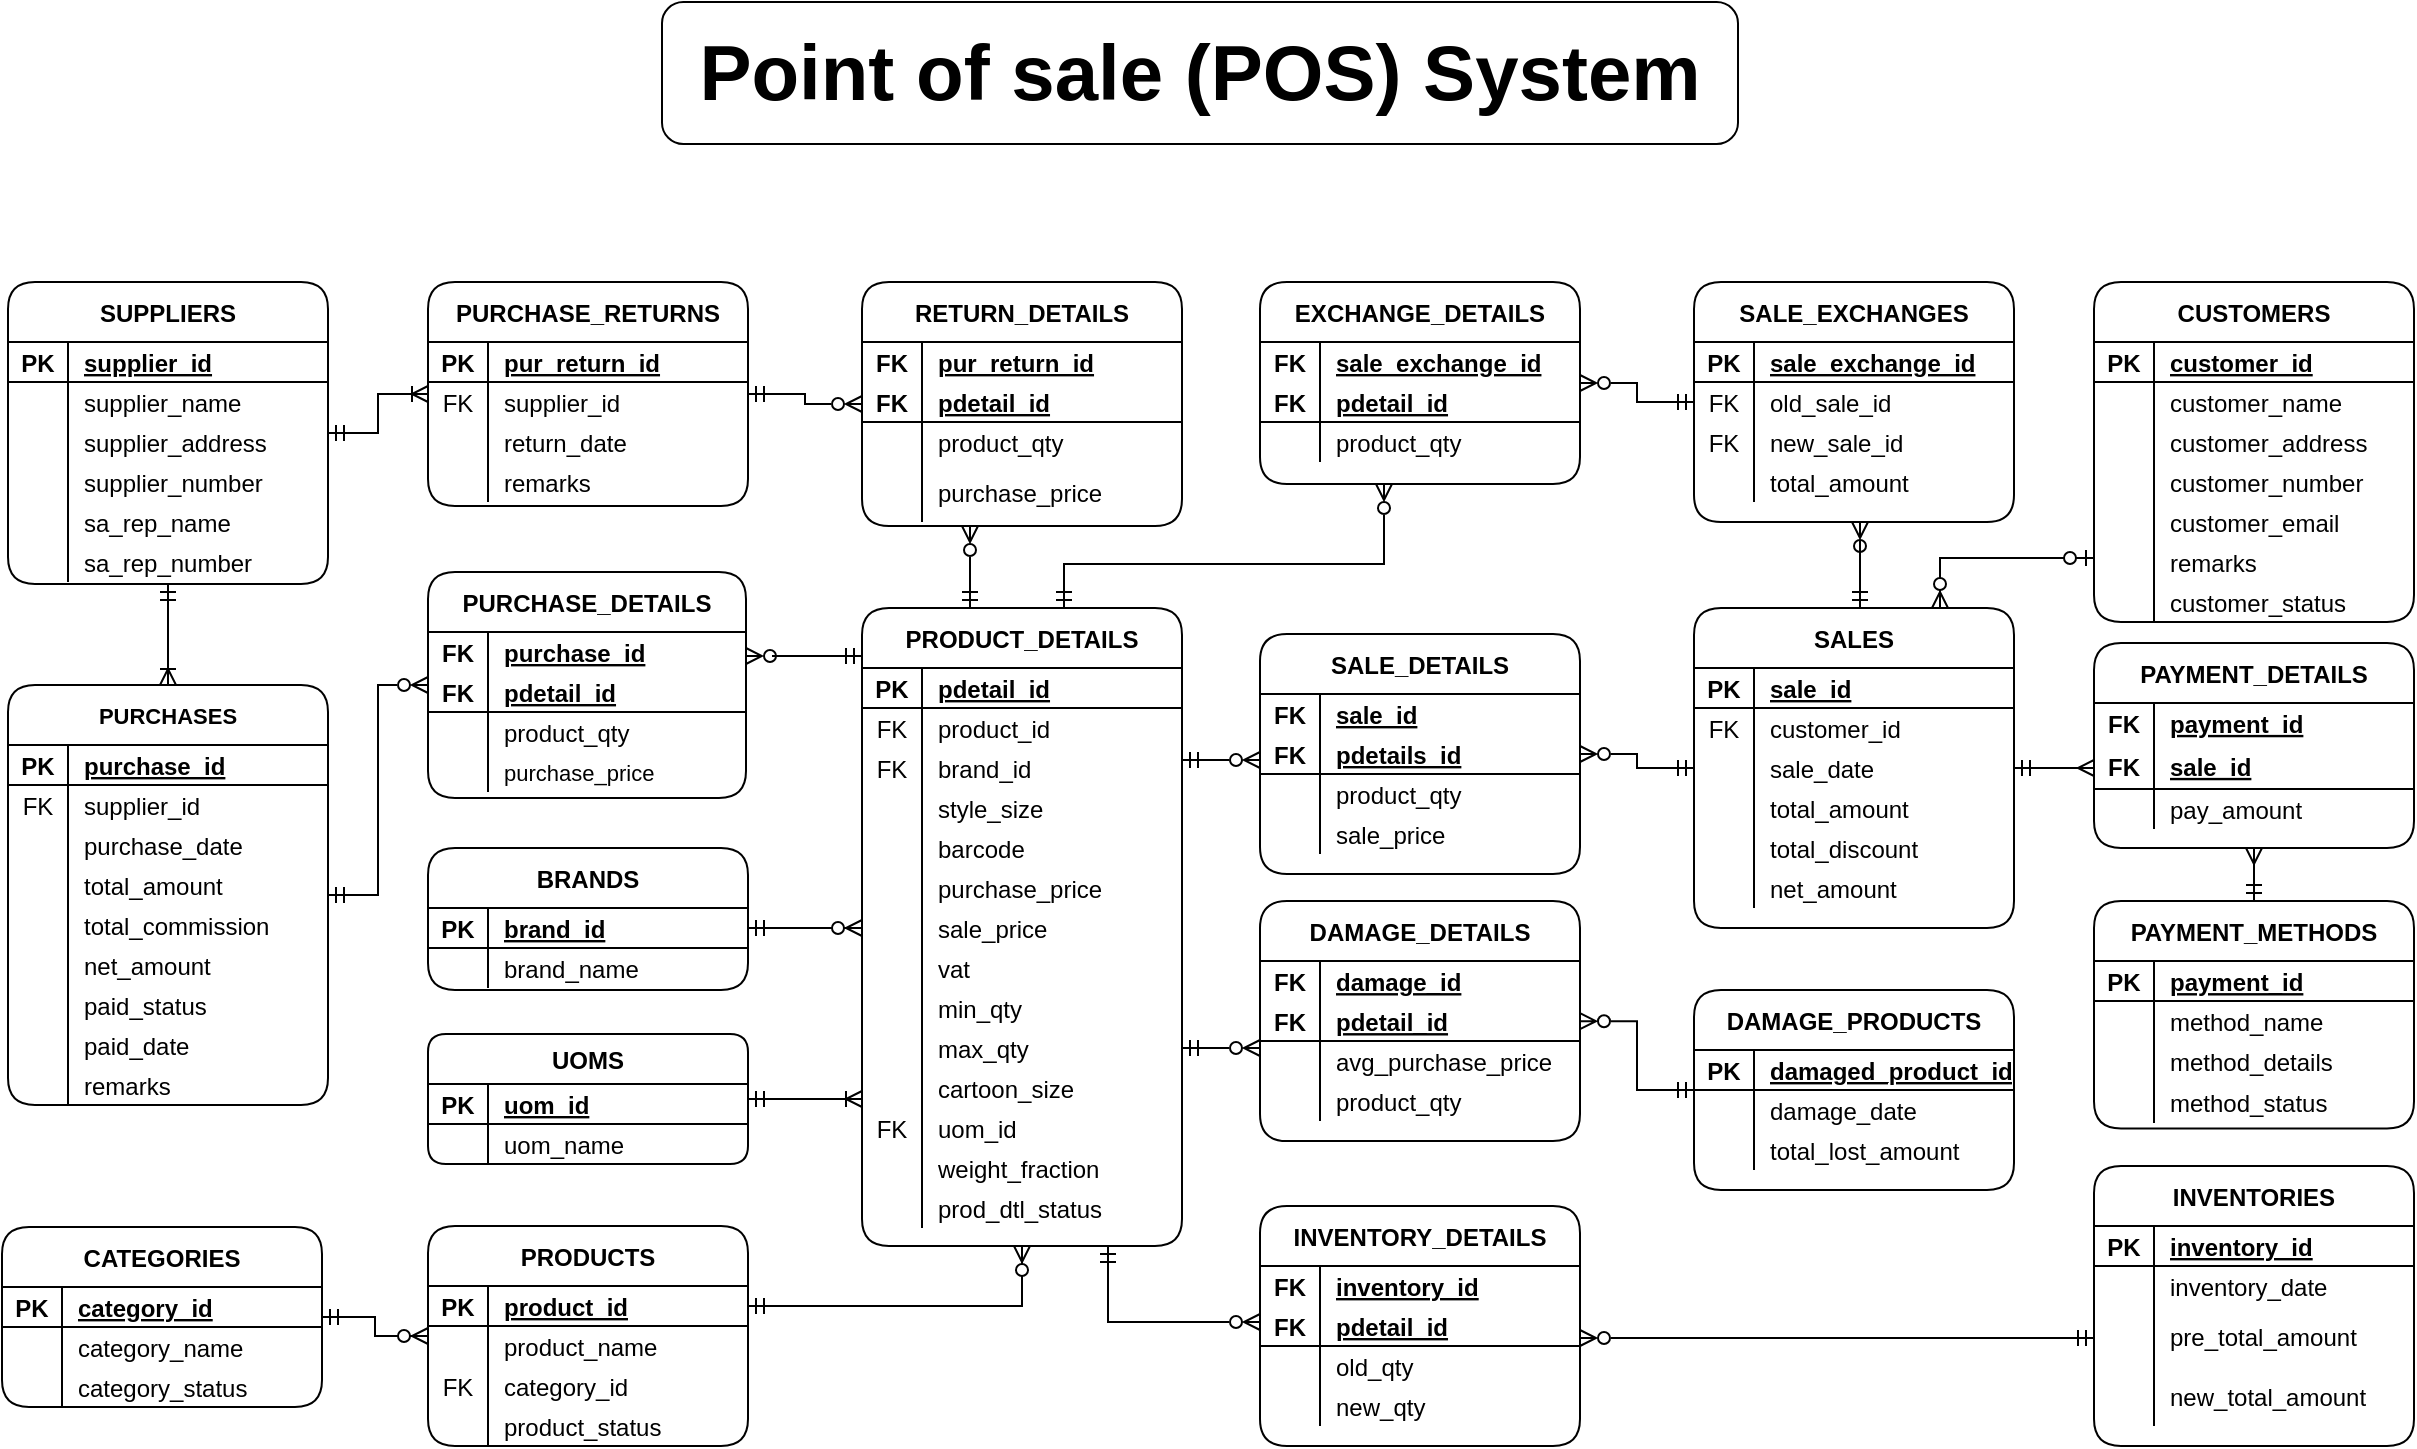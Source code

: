 <mxfile version="20.2.3" type="device"><diagram id="iivqgUL8mz4Bmx8id6GD" name="Page-1"><mxGraphModel dx="694" dy="450" grid="0" gridSize="10" guides="1" tooltips="1" connect="1" arrows="1" fold="1" page="1" pageScale="1" pageWidth="1700" pageHeight="1100" math="0" shadow="0"><root><mxCell id="0"/><mxCell id="1" parent="0"/><mxCell id="3ODeJ6tLiIpty07C4A3h-173" value="" style="edgeStyle=orthogonalEdgeStyle;fontSize=12;html=1;endArrow=ERzeroToMany;startArrow=ERmandOne;rounded=0;sketch=0;endFill=0;swimlaneLine=1;shadow=0;" parent="1" source="3ODeJ6tLiIpty07C4A3h-143" target="3ODeJ6tLiIpty07C4A3h-157" edge="1"><mxGeometry width="100" height="100" relative="1" as="geometry"><mxPoint x="423" y="615" as="sourcePoint"/><mxPoint x="643" y="805" as="targetPoint"/></mxGeometry></mxCell><mxCell id="2PPgC5JMcNxTr6TX4Xlf-29" value="PRODUCTS" style="shape=table;startSize=30;container=1;collapsible=1;childLayout=tableLayout;fixedRows=1;rowLines=0;fontStyle=1;align=center;resizeLast=1;rounded=1;shadow=0;sketch=0;swimlaneLine=1;" parent="1" vertex="1"><mxGeometry x="462" y="742" width="160" height="110" as="geometry"><mxRectangle x="280" y="40" width="110" height="30" as="alternateBounds"/></mxGeometry></mxCell><mxCell id="2PPgC5JMcNxTr6TX4Xlf-30" value="" style="shape=tableRow;horizontal=0;startSize=0;swimlaneHead=0;swimlaneBody=0;fillColor=none;collapsible=0;dropTarget=0;points=[[0,0.5],[1,0.5]];portConstraint=eastwest;top=0;left=0;right=0;bottom=1;rounded=0;shadow=0;sketch=0;swimlaneLine=1;" parent="2PPgC5JMcNxTr6TX4Xlf-29" vertex="1"><mxGeometry y="30" width="160" height="20" as="geometry"/></mxCell><mxCell id="2PPgC5JMcNxTr6TX4Xlf-31" value="PK" style="shape=partialRectangle;connectable=0;fillColor=none;top=0;left=0;bottom=0;right=0;fontStyle=1;overflow=hidden;rounded=0;shadow=0;sketch=0;swimlaneLine=1;" parent="2PPgC5JMcNxTr6TX4Xlf-30" vertex="1"><mxGeometry width="30" height="20" as="geometry"><mxRectangle width="30" height="20" as="alternateBounds"/></mxGeometry></mxCell><mxCell id="2PPgC5JMcNxTr6TX4Xlf-32" value="product_id" style="shape=partialRectangle;connectable=0;fillColor=none;top=0;left=0;bottom=0;right=0;align=left;spacingLeft=6;fontStyle=5;overflow=hidden;rounded=0;shadow=0;sketch=0;swimlaneLine=1;" parent="2PPgC5JMcNxTr6TX4Xlf-30" vertex="1"><mxGeometry x="30" width="130" height="20" as="geometry"><mxRectangle width="130" height="20" as="alternateBounds"/></mxGeometry></mxCell><mxCell id="3ODeJ6tLiIpty07C4A3h-100" value="" style="shape=tableRow;horizontal=0;startSize=0;swimlaneHead=0;swimlaneBody=0;fillColor=none;collapsible=0;dropTarget=0;points=[[0,0.5],[1,0.5]];portConstraint=eastwest;top=0;left=0;right=0;bottom=0;rounded=0;shadow=0;sketch=0;swimlaneLine=1;" parent="2PPgC5JMcNxTr6TX4Xlf-29" vertex="1"><mxGeometry y="50" width="160" height="20" as="geometry"/></mxCell><mxCell id="3ODeJ6tLiIpty07C4A3h-101" value="" style="shape=partialRectangle;connectable=0;fillColor=none;top=0;left=0;bottom=0;right=0;editable=1;overflow=hidden;rounded=0;shadow=0;sketch=0;swimlaneLine=1;" parent="3ODeJ6tLiIpty07C4A3h-100" vertex="1"><mxGeometry width="30" height="20" as="geometry"><mxRectangle width="30" height="20" as="alternateBounds"/></mxGeometry></mxCell><mxCell id="3ODeJ6tLiIpty07C4A3h-102" value="product_name" style="shape=partialRectangle;connectable=0;fillColor=none;top=0;left=0;bottom=0;right=0;align=left;spacingLeft=6;overflow=hidden;rounded=0;shadow=0;sketch=0;swimlaneLine=1;" parent="3ODeJ6tLiIpty07C4A3h-100" vertex="1"><mxGeometry x="30" width="130" height="20" as="geometry"><mxRectangle width="130" height="20" as="alternateBounds"/></mxGeometry></mxCell><mxCell id="2PPgC5JMcNxTr6TX4Xlf-36" value="" style="shape=tableRow;horizontal=0;startSize=0;swimlaneHead=0;swimlaneBody=0;fillColor=none;collapsible=0;dropTarget=0;points=[[0,0.5],[1,0.5]];portConstraint=eastwest;top=0;left=0;right=0;bottom=0;rounded=0;shadow=0;sketch=0;swimlaneLine=1;" parent="2PPgC5JMcNxTr6TX4Xlf-29" vertex="1"><mxGeometry y="70" width="160" height="20" as="geometry"/></mxCell><mxCell id="2PPgC5JMcNxTr6TX4Xlf-37" value="FK" style="shape=partialRectangle;connectable=0;fillColor=none;top=0;left=0;bottom=0;right=0;editable=1;overflow=hidden;rounded=0;shadow=0;sketch=0;swimlaneLine=1;" parent="2PPgC5JMcNxTr6TX4Xlf-36" vertex="1"><mxGeometry width="30" height="20" as="geometry"><mxRectangle width="30" height="20" as="alternateBounds"/></mxGeometry></mxCell><mxCell id="2PPgC5JMcNxTr6TX4Xlf-38" value="category_id" style="shape=partialRectangle;connectable=0;fillColor=none;top=0;left=0;bottom=0;right=0;align=left;spacingLeft=6;overflow=hidden;rounded=0;shadow=0;sketch=0;swimlaneLine=1;" parent="2PPgC5JMcNxTr6TX4Xlf-36" vertex="1"><mxGeometry x="30" width="130" height="20" as="geometry"><mxRectangle width="130" height="20" as="alternateBounds"/></mxGeometry></mxCell><mxCell id="FGvldhOahiMnHiITxZmD-2" value="" style="shape=tableRow;horizontal=0;startSize=0;swimlaneHead=0;swimlaneBody=0;fillColor=none;collapsible=0;dropTarget=0;points=[[0,0.5],[1,0.5]];portConstraint=eastwest;top=0;left=0;right=0;bottom=0;" parent="2PPgC5JMcNxTr6TX4Xlf-29" vertex="1"><mxGeometry y="90" width="160" height="20" as="geometry"/></mxCell><mxCell id="FGvldhOahiMnHiITxZmD-3" value="" style="shape=partialRectangle;connectable=0;fillColor=none;top=0;left=0;bottom=0;right=0;editable=1;overflow=hidden;" parent="FGvldhOahiMnHiITxZmD-2" vertex="1"><mxGeometry width="30" height="20" as="geometry"><mxRectangle width="30" height="20" as="alternateBounds"/></mxGeometry></mxCell><mxCell id="FGvldhOahiMnHiITxZmD-4" value="product_status" style="shape=partialRectangle;connectable=0;fillColor=none;top=0;left=0;bottom=0;right=0;align=left;spacingLeft=6;overflow=hidden;" parent="FGvldhOahiMnHiITxZmD-2" vertex="1"><mxGeometry x="30" width="130" height="20" as="geometry"><mxRectangle width="130" height="20" as="alternateBounds"/></mxGeometry></mxCell><mxCell id="41mS609DBrpvAA5Eqyga-44" value="PRODUCT_DETAILS" style="shape=table;startSize=30;container=1;collapsible=1;childLayout=tableLayout;fixedRows=1;rowLines=0;fontStyle=1;align=center;resizeLast=1;rounded=1;shadow=0;sketch=0;swimlaneLine=1;" parent="1" vertex="1"><mxGeometry x="679" y="433" width="160" height="319" as="geometry"><mxRectangle x="570" y="389" width="110" height="30" as="alternateBounds"/></mxGeometry></mxCell><mxCell id="41mS609DBrpvAA5Eqyga-45" value="" style="shape=tableRow;horizontal=0;startSize=0;swimlaneHead=0;swimlaneBody=0;fillColor=none;collapsible=0;dropTarget=0;points=[[0,0.5],[1,0.5]];portConstraint=eastwest;top=0;left=0;right=0;bottom=1;rounded=0;shadow=0;sketch=0;swimlaneLine=1;" parent="41mS609DBrpvAA5Eqyga-44" vertex="1"><mxGeometry y="30" width="160" height="20" as="geometry"/></mxCell><mxCell id="41mS609DBrpvAA5Eqyga-46" value="PK" style="shape=partialRectangle;connectable=0;fillColor=none;top=0;left=0;bottom=0;right=0;fontStyle=1;overflow=hidden;rounded=0;shadow=0;sketch=0;swimlaneLine=1;" parent="41mS609DBrpvAA5Eqyga-45" vertex="1"><mxGeometry width="30" height="20" as="geometry"><mxRectangle width="30" height="20" as="alternateBounds"/></mxGeometry></mxCell><mxCell id="41mS609DBrpvAA5Eqyga-47" value="pdetail_id" style="shape=partialRectangle;connectable=0;fillColor=none;top=0;left=0;bottom=0;right=0;align=left;spacingLeft=6;fontStyle=5;overflow=hidden;rounded=0;shadow=0;sketch=0;swimlaneLine=1;" parent="41mS609DBrpvAA5Eqyga-45" vertex="1"><mxGeometry x="30" width="130" height="20" as="geometry"><mxRectangle width="130" height="20" as="alternateBounds"/></mxGeometry></mxCell><mxCell id="41mS609DBrpvAA5Eqyga-51" value="" style="shape=tableRow;horizontal=0;startSize=0;swimlaneHead=0;swimlaneBody=0;fillColor=none;collapsible=0;dropTarget=0;points=[[0,0.5],[1,0.5]];portConstraint=eastwest;top=0;left=0;right=0;bottom=0;rounded=0;shadow=0;sketch=0;swimlaneLine=1;" parent="41mS609DBrpvAA5Eqyga-44" vertex="1"><mxGeometry y="50" width="160" height="20" as="geometry"/></mxCell><mxCell id="41mS609DBrpvAA5Eqyga-52" value="FK" style="shape=partialRectangle;connectable=0;fillColor=none;top=0;left=0;bottom=0;right=0;editable=1;overflow=hidden;rounded=0;shadow=0;sketch=0;swimlaneLine=1;" parent="41mS609DBrpvAA5Eqyga-51" vertex="1"><mxGeometry width="30" height="20" as="geometry"><mxRectangle width="30" height="20" as="alternateBounds"/></mxGeometry></mxCell><mxCell id="41mS609DBrpvAA5Eqyga-53" value="product_id" style="shape=partialRectangle;connectable=0;fillColor=none;top=0;left=0;bottom=0;right=0;align=left;spacingLeft=6;overflow=hidden;rounded=0;shadow=0;sketch=0;swimlaneLine=1;" parent="41mS609DBrpvAA5Eqyga-51" vertex="1"><mxGeometry x="30" width="130" height="20" as="geometry"><mxRectangle width="130" height="20" as="alternateBounds"/></mxGeometry></mxCell><mxCell id="BP0pv1GAy-i9V86FdJFF-15" value="" style="shape=tableRow;horizontal=0;startSize=0;swimlaneHead=0;swimlaneBody=0;fillColor=none;collapsible=0;dropTarget=0;points=[[0,0.5],[1,0.5]];portConstraint=eastwest;top=0;left=0;right=0;bottom=0;rounded=0;sketch=0;swimlaneLine=1;shadow=0;" parent="41mS609DBrpvAA5Eqyga-44" vertex="1"><mxGeometry y="70" width="160" height="20" as="geometry"/></mxCell><mxCell id="BP0pv1GAy-i9V86FdJFF-16" value="FK" style="shape=partialRectangle;connectable=0;fillColor=none;top=0;left=0;bottom=0;right=0;fontStyle=0;overflow=hidden;rounded=0;sketch=0;swimlaneLine=1;shadow=0;" parent="BP0pv1GAy-i9V86FdJFF-15" vertex="1"><mxGeometry width="30" height="20" as="geometry"><mxRectangle width="30" height="20" as="alternateBounds"/></mxGeometry></mxCell><mxCell id="BP0pv1GAy-i9V86FdJFF-17" value="brand_id" style="shape=partialRectangle;connectable=0;fillColor=none;top=0;left=0;bottom=0;right=0;align=left;spacingLeft=6;fontStyle=0;overflow=hidden;rounded=0;sketch=0;swimlaneLine=1;shadow=0;" parent="BP0pv1GAy-i9V86FdJFF-15" vertex="1"><mxGeometry x="30" width="130" height="20" as="geometry"><mxRectangle width="130" height="20" as="alternateBounds"/></mxGeometry></mxCell><mxCell id="41mS609DBrpvAA5Eqyga-48" value="" style="shape=tableRow;horizontal=0;startSize=0;swimlaneHead=0;swimlaneBody=0;fillColor=none;collapsible=0;dropTarget=0;points=[[0,0.5],[1,0.5]];portConstraint=eastwest;top=0;left=0;right=0;bottom=0;rounded=0;shadow=0;sketch=0;swimlaneLine=1;" parent="41mS609DBrpvAA5Eqyga-44" vertex="1"><mxGeometry y="90" width="160" height="20" as="geometry"/></mxCell><mxCell id="41mS609DBrpvAA5Eqyga-49" value="" style="shape=partialRectangle;connectable=0;fillColor=none;top=0;left=0;bottom=0;right=0;editable=1;overflow=hidden;rounded=0;shadow=0;sketch=0;swimlaneLine=1;" parent="41mS609DBrpvAA5Eqyga-48" vertex="1"><mxGeometry width="30" height="20" as="geometry"><mxRectangle width="30" height="20" as="alternateBounds"/></mxGeometry></mxCell><mxCell id="41mS609DBrpvAA5Eqyga-50" value="style_size" style="shape=partialRectangle;connectable=0;fillColor=none;top=0;left=0;bottom=0;right=0;align=left;spacingLeft=6;overflow=hidden;rounded=0;shadow=0;sketch=0;swimlaneLine=1;" parent="41mS609DBrpvAA5Eqyga-48" vertex="1"><mxGeometry x="30" width="130" height="20" as="geometry"><mxRectangle width="130" height="20" as="alternateBounds"/></mxGeometry></mxCell><mxCell id="41mS609DBrpvAA5Eqyga-56" value="" style="shape=tableRow;horizontal=0;startSize=0;swimlaneHead=0;swimlaneBody=0;fillColor=none;collapsible=0;dropTarget=0;points=[[0,0.5],[1,0.5]];portConstraint=eastwest;top=0;left=0;right=0;bottom=0;rounded=0;shadow=0;sketch=0;swimlaneLine=1;" parent="41mS609DBrpvAA5Eqyga-44" vertex="1"><mxGeometry y="110" width="160" height="20" as="geometry"/></mxCell><mxCell id="41mS609DBrpvAA5Eqyga-57" value="" style="shape=partialRectangle;connectable=0;fillColor=none;top=0;left=0;bottom=0;right=0;editable=1;overflow=hidden;rounded=0;shadow=0;sketch=0;swimlaneLine=1;" parent="41mS609DBrpvAA5Eqyga-56" vertex="1"><mxGeometry width="30" height="20" as="geometry"><mxRectangle width="30" height="20" as="alternateBounds"/></mxGeometry></mxCell><mxCell id="41mS609DBrpvAA5Eqyga-58" value="barcode" style="shape=partialRectangle;connectable=0;fillColor=none;top=0;left=0;bottom=0;right=0;align=left;spacingLeft=6;overflow=hidden;rounded=0;shadow=0;sketch=0;swimlaneLine=1;" parent="41mS609DBrpvAA5Eqyga-56" vertex="1"><mxGeometry x="30" width="130" height="20" as="geometry"><mxRectangle width="130" height="20" as="alternateBounds"/></mxGeometry></mxCell><mxCell id="41mS609DBrpvAA5Eqyga-62" value="" style="shape=tableRow;horizontal=0;startSize=0;swimlaneHead=0;swimlaneBody=0;fillColor=none;collapsible=0;dropTarget=0;points=[[0,0.5],[1,0.5]];portConstraint=eastwest;top=0;left=0;right=0;bottom=0;rounded=0;shadow=0;sketch=0;swimlaneLine=1;" parent="41mS609DBrpvAA5Eqyga-44" vertex="1"><mxGeometry y="130" width="160" height="20" as="geometry"/></mxCell><mxCell id="41mS609DBrpvAA5Eqyga-63" value="" style="shape=partialRectangle;connectable=0;fillColor=none;top=0;left=0;bottom=0;right=0;editable=1;overflow=hidden;rounded=0;shadow=0;sketch=0;swimlaneLine=1;" parent="41mS609DBrpvAA5Eqyga-62" vertex="1"><mxGeometry width="30" height="20" as="geometry"><mxRectangle width="30" height="20" as="alternateBounds"/></mxGeometry></mxCell><mxCell id="41mS609DBrpvAA5Eqyga-64" value="purchase_price" style="shape=partialRectangle;connectable=0;fillColor=none;top=0;left=0;bottom=0;right=0;align=left;spacingLeft=6;overflow=hidden;rounded=0;shadow=0;sketch=0;swimlaneLine=1;" parent="41mS609DBrpvAA5Eqyga-62" vertex="1"><mxGeometry x="30" width="130" height="20" as="geometry"><mxRectangle width="130" height="20" as="alternateBounds"/></mxGeometry></mxCell><mxCell id="41mS609DBrpvAA5Eqyga-65" value="" style="shape=tableRow;horizontal=0;startSize=0;swimlaneHead=0;swimlaneBody=0;fillColor=none;collapsible=0;dropTarget=0;points=[[0,0.5],[1,0.5]];portConstraint=eastwest;top=0;left=0;right=0;bottom=0;rounded=0;shadow=0;sketch=0;swimlaneLine=1;" parent="41mS609DBrpvAA5Eqyga-44" vertex="1"><mxGeometry y="150" width="160" height="20" as="geometry"/></mxCell><mxCell id="41mS609DBrpvAA5Eqyga-66" value="" style="shape=partialRectangle;connectable=0;fillColor=none;top=0;left=0;bottom=0;right=0;editable=1;overflow=hidden;rounded=0;shadow=0;sketch=0;swimlaneLine=1;" parent="41mS609DBrpvAA5Eqyga-65" vertex="1"><mxGeometry width="30" height="20" as="geometry"><mxRectangle width="30" height="20" as="alternateBounds"/></mxGeometry></mxCell><mxCell id="41mS609DBrpvAA5Eqyga-67" value="sale_price" style="shape=partialRectangle;connectable=0;fillColor=none;top=0;left=0;bottom=0;right=0;align=left;spacingLeft=6;overflow=hidden;rounded=0;shadow=0;sketch=0;swimlaneLine=1;" parent="41mS609DBrpvAA5Eqyga-65" vertex="1"><mxGeometry x="30" width="130" height="20" as="geometry"><mxRectangle width="130" height="20" as="alternateBounds"/></mxGeometry></mxCell><mxCell id="3ODeJ6tLiIpty07C4A3h-15" value="" style="shape=tableRow;horizontal=0;startSize=0;swimlaneHead=0;swimlaneBody=0;fillColor=none;collapsible=0;dropTarget=0;points=[[0,0.5],[1,0.5]];portConstraint=eastwest;top=0;left=0;right=0;bottom=0;rounded=0;shadow=0;sketch=0;swimlaneLine=1;" parent="41mS609DBrpvAA5Eqyga-44" vertex="1"><mxGeometry y="170" width="160" height="20" as="geometry"/></mxCell><mxCell id="3ODeJ6tLiIpty07C4A3h-16" value="" style="shape=partialRectangle;connectable=0;fillColor=none;top=0;left=0;bottom=0;right=0;editable=1;overflow=hidden;rounded=0;shadow=0;sketch=0;swimlaneLine=1;" parent="3ODeJ6tLiIpty07C4A3h-15" vertex="1"><mxGeometry width="30" height="20" as="geometry"><mxRectangle width="30" height="20" as="alternateBounds"/></mxGeometry></mxCell><mxCell id="3ODeJ6tLiIpty07C4A3h-17" value="vat" style="shape=partialRectangle;connectable=0;fillColor=none;top=0;left=0;bottom=0;right=0;align=left;spacingLeft=6;overflow=hidden;rounded=0;shadow=0;sketch=0;swimlaneLine=1;" parent="3ODeJ6tLiIpty07C4A3h-15" vertex="1"><mxGeometry x="30" width="130" height="20" as="geometry"><mxRectangle width="130" height="20" as="alternateBounds"/></mxGeometry></mxCell><mxCell id="41mS609DBrpvAA5Eqyga-59" value="" style="shape=tableRow;horizontal=0;startSize=0;swimlaneHead=0;swimlaneBody=0;fillColor=none;collapsible=0;dropTarget=0;points=[[0,0.5],[1,0.5]];portConstraint=eastwest;top=0;left=0;right=0;bottom=0;rounded=0;shadow=0;sketch=0;swimlaneLine=1;" parent="41mS609DBrpvAA5Eqyga-44" vertex="1"><mxGeometry y="190" width="160" height="20" as="geometry"/></mxCell><mxCell id="41mS609DBrpvAA5Eqyga-60" value="" style="shape=partialRectangle;connectable=0;fillColor=none;top=0;left=0;bottom=0;right=0;editable=1;overflow=hidden;rounded=0;shadow=0;sketch=0;swimlaneLine=1;" parent="41mS609DBrpvAA5Eqyga-59" vertex="1"><mxGeometry width="30" height="20" as="geometry"><mxRectangle width="30" height="20" as="alternateBounds"/></mxGeometry></mxCell><mxCell id="41mS609DBrpvAA5Eqyga-61" value="min_qty" style="shape=partialRectangle;connectable=0;fillColor=none;top=0;left=0;bottom=0;right=0;align=left;spacingLeft=6;overflow=hidden;rounded=0;shadow=0;sketch=0;swimlaneLine=1;" parent="41mS609DBrpvAA5Eqyga-59" vertex="1"><mxGeometry x="30" width="130" height="20" as="geometry"><mxRectangle width="130" height="20" as="alternateBounds"/></mxGeometry></mxCell><mxCell id="41mS609DBrpvAA5Eqyga-68" value="" style="shape=tableRow;horizontal=0;startSize=0;swimlaneHead=0;swimlaneBody=0;fillColor=none;collapsible=0;dropTarget=0;points=[[0,0.5],[1,0.5]];portConstraint=eastwest;top=0;left=0;right=0;bottom=0;rounded=0;shadow=0;sketch=0;swimlaneLine=1;" parent="41mS609DBrpvAA5Eqyga-44" vertex="1"><mxGeometry y="210" width="160" height="20" as="geometry"/></mxCell><mxCell id="41mS609DBrpvAA5Eqyga-69" value="" style="shape=partialRectangle;connectable=0;fillColor=none;top=0;left=0;bottom=0;right=0;editable=1;overflow=hidden;rounded=0;shadow=0;sketch=0;swimlaneLine=1;" parent="41mS609DBrpvAA5Eqyga-68" vertex="1"><mxGeometry width="30" height="20" as="geometry"><mxRectangle width="30" height="20" as="alternateBounds"/></mxGeometry></mxCell><mxCell id="41mS609DBrpvAA5Eqyga-70" value="max_qty" style="shape=partialRectangle;connectable=0;fillColor=none;top=0;left=0;bottom=0;right=0;align=left;spacingLeft=6;overflow=hidden;rounded=0;shadow=0;sketch=0;swimlaneLine=1;" parent="41mS609DBrpvAA5Eqyga-68" vertex="1"><mxGeometry x="30" width="130" height="20" as="geometry"><mxRectangle width="130" height="20" as="alternateBounds"/></mxGeometry></mxCell><mxCell id="41mS609DBrpvAA5Eqyga-71" value="" style="shape=tableRow;horizontal=0;startSize=0;swimlaneHead=0;swimlaneBody=0;fillColor=none;collapsible=0;dropTarget=0;points=[[0,0.5],[1,0.5]];portConstraint=eastwest;top=0;left=0;right=0;bottom=0;rounded=0;shadow=0;sketch=0;swimlaneLine=1;" parent="41mS609DBrpvAA5Eqyga-44" vertex="1"><mxGeometry y="230" width="160" height="20" as="geometry"/></mxCell><mxCell id="41mS609DBrpvAA5Eqyga-72" value="" style="shape=partialRectangle;connectable=0;fillColor=none;top=0;left=0;bottom=0;right=0;editable=1;overflow=hidden;rounded=0;shadow=0;sketch=0;swimlaneLine=1;" parent="41mS609DBrpvAA5Eqyga-71" vertex="1"><mxGeometry width="30" height="20" as="geometry"><mxRectangle width="30" height="20" as="alternateBounds"/></mxGeometry></mxCell><mxCell id="41mS609DBrpvAA5Eqyga-73" value="cartoon_size" style="shape=partialRectangle;connectable=0;fillColor=none;top=0;left=0;bottom=0;right=0;align=left;spacingLeft=6;overflow=hidden;rounded=0;shadow=0;sketch=0;swimlaneLine=1;" parent="41mS609DBrpvAA5Eqyga-71" vertex="1"><mxGeometry x="30" width="130" height="20" as="geometry"><mxRectangle width="130" height="20" as="alternateBounds"/></mxGeometry></mxCell><mxCell id="3ODeJ6tLiIpty07C4A3h-1" value="" style="shape=tableRow;horizontal=0;startSize=0;swimlaneHead=0;swimlaneBody=0;fillColor=none;collapsible=0;dropTarget=0;points=[[0,0.5],[1,0.5]];portConstraint=eastwest;top=0;left=0;right=0;bottom=0;rounded=0;shadow=0;sketch=0;swimlaneLine=1;" parent="41mS609DBrpvAA5Eqyga-44" vertex="1"><mxGeometry y="250" width="160" height="20" as="geometry"/></mxCell><mxCell id="3ODeJ6tLiIpty07C4A3h-2" value="FK" style="shape=partialRectangle;connectable=0;fillColor=none;top=0;left=0;bottom=0;right=0;editable=1;overflow=hidden;rounded=0;shadow=0;sketch=0;swimlaneLine=1;" parent="3ODeJ6tLiIpty07C4A3h-1" vertex="1"><mxGeometry width="30" height="20" as="geometry"><mxRectangle width="30" height="20" as="alternateBounds"/></mxGeometry></mxCell><mxCell id="3ODeJ6tLiIpty07C4A3h-3" value="uom_id" style="shape=partialRectangle;connectable=0;fillColor=none;top=0;left=0;bottom=0;right=0;align=left;spacingLeft=6;overflow=hidden;rounded=0;shadow=0;sketch=0;swimlaneLine=1;" parent="3ODeJ6tLiIpty07C4A3h-1" vertex="1"><mxGeometry x="30" width="130" height="20" as="geometry"><mxRectangle width="130" height="20" as="alternateBounds"/></mxGeometry></mxCell><mxCell id="3ODeJ6tLiIpty07C4A3h-12" value="" style="shape=tableRow;horizontal=0;startSize=0;swimlaneHead=0;swimlaneBody=0;fillColor=none;collapsible=0;dropTarget=0;points=[[0,0.5],[1,0.5]];portConstraint=eastwest;top=0;left=0;right=0;bottom=0;rounded=0;shadow=0;sketch=0;swimlaneLine=1;" parent="41mS609DBrpvAA5Eqyga-44" vertex="1"><mxGeometry y="270" width="160" height="20" as="geometry"/></mxCell><mxCell id="3ODeJ6tLiIpty07C4A3h-13" value="" style="shape=partialRectangle;connectable=0;fillColor=none;top=0;left=0;bottom=0;right=0;editable=1;overflow=hidden;rounded=0;shadow=0;sketch=0;swimlaneLine=1;" parent="3ODeJ6tLiIpty07C4A3h-12" vertex="1"><mxGeometry width="30" height="20" as="geometry"><mxRectangle width="30" height="20" as="alternateBounds"/></mxGeometry></mxCell><mxCell id="3ODeJ6tLiIpty07C4A3h-14" value="weight_fraction" style="shape=partialRectangle;connectable=0;fillColor=none;top=0;left=0;bottom=0;right=0;align=left;spacingLeft=6;overflow=hidden;rounded=0;shadow=0;sketch=0;swimlaneLine=1;" parent="3ODeJ6tLiIpty07C4A3h-12" vertex="1"><mxGeometry x="30" width="130" height="20" as="geometry"><mxRectangle width="130" height="20" as="alternateBounds"/></mxGeometry></mxCell><mxCell id="BP0pv1GAy-i9V86FdJFF-61" value="" style="shape=tableRow;horizontal=0;startSize=0;swimlaneHead=0;swimlaneBody=0;fillColor=none;collapsible=0;dropTarget=0;points=[[0,0.5],[1,0.5]];portConstraint=eastwest;top=0;left=0;right=0;bottom=0;rounded=0;sketch=0;swimlaneLine=1;shadow=0;" parent="41mS609DBrpvAA5Eqyga-44" vertex="1"><mxGeometry y="290" width="160" height="20" as="geometry"/></mxCell><mxCell id="BP0pv1GAy-i9V86FdJFF-62" value="" style="shape=partialRectangle;connectable=0;fillColor=none;top=0;left=0;bottom=0;right=0;editable=1;overflow=hidden;rounded=0;sketch=0;swimlaneLine=1;shadow=0;" parent="BP0pv1GAy-i9V86FdJFF-61" vertex="1"><mxGeometry width="30" height="20" as="geometry"><mxRectangle width="30" height="20" as="alternateBounds"/></mxGeometry></mxCell><mxCell id="BP0pv1GAy-i9V86FdJFF-63" value="prod_dtl_status" style="shape=partialRectangle;connectable=0;fillColor=none;top=0;left=0;bottom=0;right=0;align=left;spacingLeft=6;overflow=hidden;rounded=0;sketch=0;swimlaneLine=1;shadow=0;" parent="BP0pv1GAy-i9V86FdJFF-61" vertex="1"><mxGeometry x="30" width="130" height="20" as="geometry"><mxRectangle width="130" height="20" as="alternateBounds"/></mxGeometry></mxCell><mxCell id="3ODeJ6tLiIpty07C4A3h-4" value="UOMS" style="shape=table;startSize=25;container=1;collapsible=1;childLayout=tableLayout;fixedRows=1;rowLines=0;fontStyle=1;align=center;resizeLast=1;rounded=1;shadow=0;sketch=0;swimlaneLine=1;arcSize=12;" parent="1" vertex="1"><mxGeometry x="462" y="646" width="160" height="65" as="geometry"><mxRectangle x="80" y="40" width="110" height="30" as="alternateBounds"/></mxGeometry></mxCell><mxCell id="3ODeJ6tLiIpty07C4A3h-5" value="" style="shape=tableRow;horizontal=0;startSize=0;swimlaneHead=0;swimlaneBody=0;fillColor=none;collapsible=0;dropTarget=0;points=[[0,0.5],[1,0.5]];portConstraint=eastwest;top=0;left=0;right=0;bottom=1;rounded=0;shadow=0;sketch=0;swimlaneLine=1;" parent="3ODeJ6tLiIpty07C4A3h-4" vertex="1"><mxGeometry y="25" width="160" height="20" as="geometry"/></mxCell><mxCell id="3ODeJ6tLiIpty07C4A3h-6" value="PK" style="shape=partialRectangle;connectable=0;fillColor=none;top=0;left=0;bottom=0;right=0;fontStyle=1;overflow=hidden;rounded=0;shadow=0;sketch=0;swimlaneLine=1;" parent="3ODeJ6tLiIpty07C4A3h-5" vertex="1"><mxGeometry width="30" height="20" as="geometry"><mxRectangle width="30" height="20" as="alternateBounds"/></mxGeometry></mxCell><mxCell id="3ODeJ6tLiIpty07C4A3h-7" value="uom_id" style="shape=partialRectangle;connectable=0;fillColor=none;top=0;left=0;bottom=0;right=0;align=left;spacingLeft=6;fontStyle=5;overflow=hidden;rounded=0;shadow=0;sketch=0;swimlaneLine=1;" parent="3ODeJ6tLiIpty07C4A3h-5" vertex="1"><mxGeometry x="30" width="130" height="20" as="geometry"><mxRectangle width="130" height="20" as="alternateBounds"/></mxGeometry></mxCell><mxCell id="3ODeJ6tLiIpty07C4A3h-8" value="" style="shape=tableRow;horizontal=0;startSize=0;swimlaneHead=0;swimlaneBody=0;fillColor=none;collapsible=0;dropTarget=0;points=[[0,0.5],[1,0.5]];portConstraint=eastwest;top=0;left=0;right=0;bottom=0;rounded=0;shadow=0;sketch=0;swimlaneLine=1;" parent="3ODeJ6tLiIpty07C4A3h-4" vertex="1"><mxGeometry y="45" width="160" height="20" as="geometry"/></mxCell><mxCell id="3ODeJ6tLiIpty07C4A3h-9" value="" style="shape=partialRectangle;connectable=0;fillColor=none;top=0;left=0;bottom=0;right=0;editable=1;overflow=hidden;rounded=0;shadow=0;sketch=0;swimlaneLine=1;" parent="3ODeJ6tLiIpty07C4A3h-8" vertex="1"><mxGeometry width="30" height="20" as="geometry"><mxRectangle width="30" height="20" as="alternateBounds"/></mxGeometry></mxCell><mxCell id="3ODeJ6tLiIpty07C4A3h-10" value="uom_name" style="shape=partialRectangle;connectable=0;fillColor=none;top=0;left=0;bottom=0;right=0;align=left;spacingLeft=6;overflow=hidden;rounded=0;shadow=0;sketch=0;swimlaneLine=1;" parent="3ODeJ6tLiIpty07C4A3h-8" vertex="1"><mxGeometry x="30" width="130" height="20" as="geometry"><mxRectangle width="130" height="20" as="alternateBounds"/></mxGeometry></mxCell><mxCell id="3ODeJ6tLiIpty07C4A3h-11" value="" style="edgeStyle=orthogonalEdgeStyle;fontSize=12;html=1;endArrow=ERoneToMany;startArrow=ERmandOne;rounded=0;sketch=0;endFill=0;startFill=0;swimlaneLine=1;shadow=0;" parent="1" source="3ODeJ6tLiIpty07C4A3h-4" target="41mS609DBrpvAA5Eqyga-44" edge="1"><mxGeometry width="100" height="100" relative="1" as="geometry"><mxPoint x="537" y="1148" as="sourcePoint"/><mxPoint x="681" y="1118" as="targetPoint"/><Array as="points"><mxPoint x="648" y="679"/><mxPoint x="648" y="679"/></Array></mxGeometry></mxCell><mxCell id="3ODeJ6tLiIpty07C4A3h-63" value="BRANDS" style="shape=table;startSize=30;container=1;collapsible=1;childLayout=tableLayout;fixedRows=1;rowLines=0;fontStyle=1;align=center;resizeLast=1;rounded=1;shadow=0;sketch=0;swimlaneLine=1;" parent="1" vertex="1"><mxGeometry x="462" y="553" width="160" height="71" as="geometry"><mxRectangle x="280" y="40" width="110" height="30" as="alternateBounds"/></mxGeometry></mxCell><mxCell id="3ODeJ6tLiIpty07C4A3h-64" value="" style="shape=tableRow;horizontal=0;startSize=0;swimlaneHead=0;swimlaneBody=0;fillColor=none;collapsible=0;dropTarget=0;points=[[0,0.5],[1,0.5]];portConstraint=eastwest;top=0;left=0;right=0;bottom=1;rounded=0;shadow=0;sketch=0;swimlaneLine=1;" parent="3ODeJ6tLiIpty07C4A3h-63" vertex="1"><mxGeometry y="30" width="160" height="20" as="geometry"/></mxCell><mxCell id="3ODeJ6tLiIpty07C4A3h-65" value="PK" style="shape=partialRectangle;connectable=0;fillColor=none;top=0;left=0;bottom=0;right=0;fontStyle=1;overflow=hidden;rounded=0;shadow=0;sketch=0;swimlaneLine=1;" parent="3ODeJ6tLiIpty07C4A3h-64" vertex="1"><mxGeometry width="30" height="20" as="geometry"><mxRectangle width="30" height="20" as="alternateBounds"/></mxGeometry></mxCell><mxCell id="3ODeJ6tLiIpty07C4A3h-66" value="brand_id" style="shape=partialRectangle;connectable=0;fillColor=none;top=0;left=0;bottom=0;right=0;align=left;spacingLeft=6;fontStyle=5;overflow=hidden;rounded=0;shadow=0;sketch=0;swimlaneLine=1;" parent="3ODeJ6tLiIpty07C4A3h-64" vertex="1"><mxGeometry x="30" width="130" height="20" as="geometry"><mxRectangle width="130" height="20" as="alternateBounds"/></mxGeometry></mxCell><mxCell id="3ODeJ6tLiIpty07C4A3h-67" value="" style="shape=tableRow;horizontal=0;startSize=0;swimlaneHead=0;swimlaneBody=0;fillColor=none;collapsible=0;dropTarget=0;points=[[0,0.5],[1,0.5]];portConstraint=eastwest;top=0;left=0;right=0;bottom=0;rounded=0;shadow=0;sketch=0;swimlaneLine=1;" parent="3ODeJ6tLiIpty07C4A3h-63" vertex="1"><mxGeometry y="50" width="160" height="20" as="geometry"/></mxCell><mxCell id="3ODeJ6tLiIpty07C4A3h-68" value="" style="shape=partialRectangle;connectable=0;fillColor=none;top=0;left=0;bottom=0;right=0;editable=1;overflow=hidden;rounded=0;shadow=0;sketch=0;swimlaneLine=1;" parent="3ODeJ6tLiIpty07C4A3h-67" vertex="1"><mxGeometry width="30" height="20" as="geometry"><mxRectangle width="30" height="20" as="alternateBounds"/></mxGeometry></mxCell><mxCell id="3ODeJ6tLiIpty07C4A3h-69" value="brand_name" style="shape=partialRectangle;connectable=0;fillColor=none;top=0;left=0;bottom=0;right=0;align=left;spacingLeft=6;overflow=hidden;rounded=0;shadow=0;sketch=0;swimlaneLine=1;" parent="3ODeJ6tLiIpty07C4A3h-67" vertex="1"><mxGeometry x="30" width="130" height="20" as="geometry"><mxRectangle width="130" height="20" as="alternateBounds"/></mxGeometry></mxCell><mxCell id="3ODeJ6tLiIpty07C4A3h-104" value="CUSTOMERS" style="shape=table;startSize=30;container=1;collapsible=1;childLayout=tableLayout;fixedRows=1;rowLines=0;fontStyle=1;align=center;resizeLast=1;rounded=1;sketch=0;swimlaneLine=1;shadow=0;" parent="1" vertex="1"><mxGeometry x="1295" y="270" width="160" height="170" as="geometry"/></mxCell><mxCell id="3ODeJ6tLiIpty07C4A3h-105" value="" style="shape=tableRow;horizontal=0;startSize=0;swimlaneHead=0;swimlaneBody=0;fillColor=none;collapsible=0;dropTarget=0;points=[[0,0.5],[1,0.5]];portConstraint=eastwest;top=0;left=0;right=0;bottom=1;rounded=0;sketch=0;swimlaneLine=1;shadow=0;" parent="3ODeJ6tLiIpty07C4A3h-104" vertex="1"><mxGeometry y="30" width="160" height="20" as="geometry"/></mxCell><mxCell id="3ODeJ6tLiIpty07C4A3h-106" value="PK" style="shape=partialRectangle;connectable=0;fillColor=none;top=0;left=0;bottom=0;right=0;fontStyle=1;overflow=hidden;rounded=0;sketch=0;swimlaneLine=1;shadow=0;" parent="3ODeJ6tLiIpty07C4A3h-105" vertex="1"><mxGeometry width="30" height="20" as="geometry"><mxRectangle width="30" height="20" as="alternateBounds"/></mxGeometry></mxCell><mxCell id="3ODeJ6tLiIpty07C4A3h-107" value="customer_id" style="shape=partialRectangle;connectable=0;fillColor=none;top=0;left=0;bottom=0;right=0;align=left;spacingLeft=6;fontStyle=5;overflow=hidden;rounded=0;sketch=0;swimlaneLine=1;shadow=0;" parent="3ODeJ6tLiIpty07C4A3h-105" vertex="1"><mxGeometry x="30" width="130" height="20" as="geometry"><mxRectangle width="130" height="20" as="alternateBounds"/></mxGeometry></mxCell><mxCell id="3ODeJ6tLiIpty07C4A3h-108" value="" style="shape=tableRow;horizontal=0;startSize=0;swimlaneHead=0;swimlaneBody=0;fillColor=none;collapsible=0;dropTarget=0;points=[[0,0.5],[1,0.5]];portConstraint=eastwest;top=0;left=0;right=0;bottom=0;rounded=0;sketch=0;swimlaneLine=1;shadow=0;" parent="3ODeJ6tLiIpty07C4A3h-104" vertex="1"><mxGeometry y="50" width="160" height="20" as="geometry"/></mxCell><mxCell id="3ODeJ6tLiIpty07C4A3h-109" value="" style="shape=partialRectangle;connectable=0;fillColor=none;top=0;left=0;bottom=0;right=0;editable=1;overflow=hidden;rounded=0;sketch=0;swimlaneLine=1;shadow=0;" parent="3ODeJ6tLiIpty07C4A3h-108" vertex="1"><mxGeometry width="30" height="20" as="geometry"><mxRectangle width="30" height="20" as="alternateBounds"/></mxGeometry></mxCell><mxCell id="3ODeJ6tLiIpty07C4A3h-110" value="customer_name" style="shape=partialRectangle;connectable=0;fillColor=none;top=0;left=0;bottom=0;right=0;align=left;spacingLeft=6;overflow=hidden;rounded=0;sketch=0;swimlaneLine=1;shadow=0;" parent="3ODeJ6tLiIpty07C4A3h-108" vertex="1"><mxGeometry x="30" width="130" height="20" as="geometry"><mxRectangle width="130" height="20" as="alternateBounds"/></mxGeometry></mxCell><mxCell id="3ODeJ6tLiIpty07C4A3h-111" value="" style="shape=tableRow;horizontal=0;startSize=0;swimlaneHead=0;swimlaneBody=0;fillColor=none;collapsible=0;dropTarget=0;points=[[0,0.5],[1,0.5]];portConstraint=eastwest;top=0;left=0;right=0;bottom=0;rounded=0;sketch=0;swimlaneLine=1;shadow=0;" parent="3ODeJ6tLiIpty07C4A3h-104" vertex="1"><mxGeometry y="70" width="160" height="20" as="geometry"/></mxCell><mxCell id="3ODeJ6tLiIpty07C4A3h-112" value="" style="shape=partialRectangle;connectable=0;fillColor=none;top=0;left=0;bottom=0;right=0;editable=1;overflow=hidden;rounded=0;sketch=0;swimlaneLine=1;shadow=0;" parent="3ODeJ6tLiIpty07C4A3h-111" vertex="1"><mxGeometry width="30" height="20" as="geometry"><mxRectangle width="30" height="20" as="alternateBounds"/></mxGeometry></mxCell><mxCell id="3ODeJ6tLiIpty07C4A3h-113" value="customer_address" style="shape=partialRectangle;connectable=0;fillColor=none;top=0;left=0;bottom=0;right=0;align=left;spacingLeft=6;overflow=hidden;rounded=0;sketch=0;swimlaneLine=1;shadow=0;" parent="3ODeJ6tLiIpty07C4A3h-111" vertex="1"><mxGeometry x="30" width="130" height="20" as="geometry"><mxRectangle width="130" height="20" as="alternateBounds"/></mxGeometry></mxCell><mxCell id="3ODeJ6tLiIpty07C4A3h-117" value="" style="shape=tableRow;horizontal=0;startSize=0;swimlaneHead=0;swimlaneBody=0;fillColor=none;collapsible=0;dropTarget=0;points=[[0,0.5],[1,0.5]];portConstraint=eastwest;top=0;left=0;right=0;bottom=0;rounded=0;sketch=0;swimlaneLine=1;shadow=0;" parent="3ODeJ6tLiIpty07C4A3h-104" vertex="1"><mxGeometry y="90" width="160" height="20" as="geometry"/></mxCell><mxCell id="3ODeJ6tLiIpty07C4A3h-118" value="" style="shape=partialRectangle;connectable=0;fillColor=none;top=0;left=0;bottom=0;right=0;editable=1;overflow=hidden;rounded=0;sketch=0;swimlaneLine=1;shadow=0;" parent="3ODeJ6tLiIpty07C4A3h-117" vertex="1"><mxGeometry width="30" height="20" as="geometry"><mxRectangle width="30" height="20" as="alternateBounds"/></mxGeometry></mxCell><mxCell id="3ODeJ6tLiIpty07C4A3h-119" value="customer_number" style="shape=partialRectangle;connectable=0;fillColor=none;top=0;left=0;bottom=0;right=0;align=left;spacingLeft=6;overflow=hidden;rounded=0;sketch=0;swimlaneLine=1;shadow=0;" parent="3ODeJ6tLiIpty07C4A3h-117" vertex="1"><mxGeometry x="30" width="130" height="20" as="geometry"><mxRectangle width="130" height="20" as="alternateBounds"/></mxGeometry></mxCell><mxCell id="3ODeJ6tLiIpty07C4A3h-120" value="" style="shape=tableRow;horizontal=0;startSize=0;swimlaneHead=0;swimlaneBody=0;fillColor=none;collapsible=0;dropTarget=0;points=[[0,0.5],[1,0.5]];portConstraint=eastwest;top=0;left=0;right=0;bottom=0;rounded=0;sketch=0;swimlaneLine=1;shadow=0;" parent="3ODeJ6tLiIpty07C4A3h-104" vertex="1"><mxGeometry y="110" width="160" height="20" as="geometry"/></mxCell><mxCell id="3ODeJ6tLiIpty07C4A3h-121" value="" style="shape=partialRectangle;connectable=0;fillColor=none;top=0;left=0;bottom=0;right=0;editable=1;overflow=hidden;rounded=0;sketch=0;swimlaneLine=1;shadow=0;" parent="3ODeJ6tLiIpty07C4A3h-120" vertex="1"><mxGeometry width="30" height="20" as="geometry"><mxRectangle width="30" height="20" as="alternateBounds"/></mxGeometry></mxCell><mxCell id="3ODeJ6tLiIpty07C4A3h-122" value="customer_email" style="shape=partialRectangle;connectable=0;fillColor=none;top=0;left=0;bottom=0;right=0;align=left;spacingLeft=6;overflow=hidden;rounded=0;sketch=0;swimlaneLine=1;shadow=0;" parent="3ODeJ6tLiIpty07C4A3h-120" vertex="1"><mxGeometry x="30" width="130" height="20" as="geometry"><mxRectangle width="130" height="20" as="alternateBounds"/></mxGeometry></mxCell><mxCell id="LlyhSx3nF_MOkpt5hMsx-2" value="" style="shape=tableRow;horizontal=0;startSize=0;swimlaneHead=0;swimlaneBody=0;fillColor=none;collapsible=0;dropTarget=0;points=[[0,0.5],[1,0.5]];portConstraint=eastwest;top=0;left=0;right=0;bottom=0;" parent="3ODeJ6tLiIpty07C4A3h-104" vertex="1"><mxGeometry y="130" width="160" height="20" as="geometry"/></mxCell><mxCell id="LlyhSx3nF_MOkpt5hMsx-3" value="" style="shape=partialRectangle;connectable=0;fillColor=none;top=0;left=0;bottom=0;right=0;editable=1;overflow=hidden;" parent="LlyhSx3nF_MOkpt5hMsx-2" vertex="1"><mxGeometry width="30" height="20" as="geometry"><mxRectangle width="30" height="20" as="alternateBounds"/></mxGeometry></mxCell><mxCell id="LlyhSx3nF_MOkpt5hMsx-4" value="remarks" style="shape=partialRectangle;connectable=0;fillColor=none;top=0;left=0;bottom=0;right=0;align=left;spacingLeft=6;overflow=hidden;" parent="LlyhSx3nF_MOkpt5hMsx-2" vertex="1"><mxGeometry x="30" width="130" height="20" as="geometry"><mxRectangle width="130" height="20" as="alternateBounds"/></mxGeometry></mxCell><mxCell id="LlyhSx3nF_MOkpt5hMsx-6" value="" style="shape=tableRow;horizontal=0;startSize=0;swimlaneHead=0;swimlaneBody=0;fillColor=none;collapsible=0;dropTarget=0;points=[[0,0.5],[1,0.5]];portConstraint=eastwest;top=0;left=0;right=0;bottom=0;" parent="3ODeJ6tLiIpty07C4A3h-104" vertex="1"><mxGeometry y="150" width="160" height="20" as="geometry"/></mxCell><mxCell id="LlyhSx3nF_MOkpt5hMsx-7" value="" style="shape=partialRectangle;connectable=0;fillColor=none;top=0;left=0;bottom=0;right=0;editable=1;overflow=hidden;" parent="LlyhSx3nF_MOkpt5hMsx-6" vertex="1"><mxGeometry width="30" height="20" as="geometry"><mxRectangle width="30" height="20" as="alternateBounds"/></mxGeometry></mxCell><mxCell id="LlyhSx3nF_MOkpt5hMsx-8" value="customer_status" style="shape=partialRectangle;connectable=0;fillColor=none;top=0;left=0;bottom=0;right=0;align=left;spacingLeft=6;overflow=hidden;" parent="LlyhSx3nF_MOkpt5hMsx-6" vertex="1"><mxGeometry x="30" width="130" height="20" as="geometry"><mxRectangle width="130" height="20" as="alternateBounds"/></mxGeometry></mxCell><mxCell id="3ODeJ6tLiIpty07C4A3h-124" value="SUPPLIERS" style="shape=table;startSize=30;container=1;collapsible=1;childLayout=tableLayout;fixedRows=1;rowLines=0;fontStyle=1;align=center;resizeLast=1;rounded=1;sketch=0;swimlaneLine=1;shadow=0;" parent="1" vertex="1"><mxGeometry x="252" y="270" width="160" height="151" as="geometry"/></mxCell><mxCell id="3ODeJ6tLiIpty07C4A3h-125" value="" style="shape=tableRow;horizontal=0;startSize=0;swimlaneHead=0;swimlaneBody=0;fillColor=none;collapsible=0;dropTarget=0;points=[[0,0.5],[1,0.5]];portConstraint=eastwest;top=0;left=0;right=0;bottom=1;rounded=0;sketch=0;swimlaneLine=1;shadow=0;" parent="3ODeJ6tLiIpty07C4A3h-124" vertex="1"><mxGeometry y="30" width="160" height="20" as="geometry"/></mxCell><mxCell id="3ODeJ6tLiIpty07C4A3h-126" value="PK" style="shape=partialRectangle;connectable=0;fillColor=none;top=0;left=0;bottom=0;right=0;fontStyle=1;overflow=hidden;rounded=0;sketch=0;swimlaneLine=1;shadow=0;" parent="3ODeJ6tLiIpty07C4A3h-125" vertex="1"><mxGeometry width="30" height="20" as="geometry"><mxRectangle width="30" height="20" as="alternateBounds"/></mxGeometry></mxCell><mxCell id="3ODeJ6tLiIpty07C4A3h-127" value="supplier_id" style="shape=partialRectangle;connectable=0;fillColor=none;top=0;left=0;bottom=0;right=0;align=left;spacingLeft=6;fontStyle=5;overflow=hidden;rounded=0;sketch=0;swimlaneLine=1;shadow=0;" parent="3ODeJ6tLiIpty07C4A3h-125" vertex="1"><mxGeometry x="30" width="130" height="20" as="geometry"><mxRectangle width="130" height="20" as="alternateBounds"/></mxGeometry></mxCell><mxCell id="3ODeJ6tLiIpty07C4A3h-128" value="" style="shape=tableRow;horizontal=0;startSize=0;swimlaneHead=0;swimlaneBody=0;fillColor=none;collapsible=0;dropTarget=0;points=[[0,0.5],[1,0.5]];portConstraint=eastwest;top=0;left=0;right=0;bottom=0;rounded=0;sketch=0;swimlaneLine=1;shadow=0;" parent="3ODeJ6tLiIpty07C4A3h-124" vertex="1"><mxGeometry y="50" width="160" height="20" as="geometry"/></mxCell><mxCell id="3ODeJ6tLiIpty07C4A3h-129" value="" style="shape=partialRectangle;connectable=0;fillColor=none;top=0;left=0;bottom=0;right=0;editable=1;overflow=hidden;rounded=0;sketch=0;swimlaneLine=1;shadow=0;" parent="3ODeJ6tLiIpty07C4A3h-128" vertex="1"><mxGeometry width="30" height="20" as="geometry"><mxRectangle width="30" height="20" as="alternateBounds"/></mxGeometry></mxCell><mxCell id="3ODeJ6tLiIpty07C4A3h-130" value="supplier_name" style="shape=partialRectangle;connectable=0;fillColor=none;top=0;left=0;bottom=0;right=0;align=left;spacingLeft=6;overflow=hidden;rounded=0;sketch=0;swimlaneLine=1;shadow=0;" parent="3ODeJ6tLiIpty07C4A3h-128" vertex="1"><mxGeometry x="30" width="130" height="20" as="geometry"><mxRectangle width="130" height="20" as="alternateBounds"/></mxGeometry></mxCell><mxCell id="3ODeJ6tLiIpty07C4A3h-137" value="" style="shape=tableRow;horizontal=0;startSize=0;swimlaneHead=0;swimlaneBody=0;fillColor=none;collapsible=0;dropTarget=0;points=[[0,0.5],[1,0.5]];portConstraint=eastwest;top=0;left=0;right=0;bottom=0;rounded=0;sketch=0;swimlaneLine=1;shadow=0;" parent="3ODeJ6tLiIpty07C4A3h-124" vertex="1"><mxGeometry y="70" width="160" height="20" as="geometry"/></mxCell><mxCell id="3ODeJ6tLiIpty07C4A3h-138" value="" style="shape=partialRectangle;connectable=0;fillColor=none;top=0;left=0;bottom=0;right=0;editable=1;overflow=hidden;rounded=0;sketch=0;swimlaneLine=1;shadow=0;" parent="3ODeJ6tLiIpty07C4A3h-137" vertex="1"><mxGeometry width="30" height="20" as="geometry"><mxRectangle width="30" height="20" as="alternateBounds"/></mxGeometry></mxCell><mxCell id="3ODeJ6tLiIpty07C4A3h-139" value="supplier_address" style="shape=partialRectangle;connectable=0;fillColor=none;top=0;left=0;bottom=0;right=0;align=left;spacingLeft=6;overflow=hidden;rounded=0;sketch=0;swimlaneLine=1;shadow=0;" parent="3ODeJ6tLiIpty07C4A3h-137" vertex="1"><mxGeometry x="30" width="130" height="20" as="geometry"><mxRectangle width="130" height="20" as="alternateBounds"/></mxGeometry></mxCell><mxCell id="3ODeJ6tLiIpty07C4A3h-131" value="" style="shape=tableRow;horizontal=0;startSize=0;swimlaneHead=0;swimlaneBody=0;fillColor=none;collapsible=0;dropTarget=0;points=[[0,0.5],[1,0.5]];portConstraint=eastwest;top=0;left=0;right=0;bottom=0;rounded=0;sketch=0;swimlaneLine=1;shadow=0;" parent="3ODeJ6tLiIpty07C4A3h-124" vertex="1"><mxGeometry y="90" width="160" height="20" as="geometry"/></mxCell><mxCell id="3ODeJ6tLiIpty07C4A3h-132" value="" style="shape=partialRectangle;connectable=0;fillColor=none;top=0;left=0;bottom=0;right=0;editable=1;overflow=hidden;rounded=0;sketch=0;swimlaneLine=1;shadow=0;" parent="3ODeJ6tLiIpty07C4A3h-131" vertex="1"><mxGeometry width="30" height="20" as="geometry"><mxRectangle width="30" height="20" as="alternateBounds"/></mxGeometry></mxCell><mxCell id="3ODeJ6tLiIpty07C4A3h-133" value="supplier_number" style="shape=partialRectangle;connectable=0;fillColor=none;top=0;left=0;bottom=0;right=0;align=left;spacingLeft=6;overflow=hidden;rounded=0;sketch=0;swimlaneLine=1;shadow=0;" parent="3ODeJ6tLiIpty07C4A3h-131" vertex="1"><mxGeometry x="30" width="130" height="20" as="geometry"><mxRectangle width="130" height="20" as="alternateBounds"/></mxGeometry></mxCell><mxCell id="3ODeJ6tLiIpty07C4A3h-134" value="" style="shape=tableRow;horizontal=0;startSize=0;swimlaneHead=0;swimlaneBody=0;fillColor=none;collapsible=0;dropTarget=0;points=[[0,0.5],[1,0.5]];portConstraint=eastwest;top=0;left=0;right=0;bottom=0;rounded=0;sketch=0;swimlaneLine=1;shadow=0;" parent="3ODeJ6tLiIpty07C4A3h-124" vertex="1"><mxGeometry y="110" width="160" height="20" as="geometry"/></mxCell><mxCell id="3ODeJ6tLiIpty07C4A3h-135" value="" style="shape=partialRectangle;connectable=0;fillColor=none;top=0;left=0;bottom=0;right=0;editable=1;overflow=hidden;rounded=0;sketch=0;swimlaneLine=1;shadow=0;" parent="3ODeJ6tLiIpty07C4A3h-134" vertex="1"><mxGeometry width="30" height="20" as="geometry"><mxRectangle width="30" height="20" as="alternateBounds"/></mxGeometry></mxCell><mxCell id="3ODeJ6tLiIpty07C4A3h-136" value="sa_rep_name" style="shape=partialRectangle;connectable=0;fillColor=none;top=0;left=0;bottom=0;right=0;align=left;spacingLeft=6;overflow=hidden;rounded=0;sketch=0;swimlaneLine=1;shadow=0;" parent="3ODeJ6tLiIpty07C4A3h-134" vertex="1"><mxGeometry x="30" width="130" height="20" as="geometry"><mxRectangle width="130" height="20" as="alternateBounds"/></mxGeometry></mxCell><mxCell id="3ODeJ6tLiIpty07C4A3h-140" value="" style="shape=tableRow;horizontal=0;startSize=0;swimlaneHead=0;swimlaneBody=0;fillColor=none;collapsible=0;dropTarget=0;points=[[0,0.5],[1,0.5]];portConstraint=eastwest;top=0;left=0;right=0;bottom=0;rounded=0;sketch=0;swimlaneLine=1;shadow=0;" parent="3ODeJ6tLiIpty07C4A3h-124" vertex="1"><mxGeometry y="130" width="160" height="20" as="geometry"/></mxCell><mxCell id="3ODeJ6tLiIpty07C4A3h-141" value="" style="shape=partialRectangle;connectable=0;fillColor=none;top=0;left=0;bottom=0;right=0;editable=1;overflow=hidden;rounded=0;sketch=0;swimlaneLine=1;shadow=0;" parent="3ODeJ6tLiIpty07C4A3h-140" vertex="1"><mxGeometry width="30" height="20" as="geometry"><mxRectangle width="30" height="20" as="alternateBounds"/></mxGeometry></mxCell><mxCell id="3ODeJ6tLiIpty07C4A3h-142" value="sa_rep_number" style="shape=partialRectangle;connectable=0;fillColor=none;top=0;left=0;bottom=0;right=0;align=left;spacingLeft=6;overflow=hidden;rounded=0;sketch=0;swimlaneLine=1;shadow=0;" parent="3ODeJ6tLiIpty07C4A3h-140" vertex="1"><mxGeometry x="30" width="130" height="20" as="geometry"><mxRectangle width="130" height="20" as="alternateBounds"/></mxGeometry></mxCell><mxCell id="3ODeJ6tLiIpty07C4A3h-143" value="PURCHASES" style="shape=table;startSize=30;container=1;collapsible=1;childLayout=tableLayout;fixedRows=1;rowLines=0;fontStyle=1;align=center;resizeLast=1;rounded=1;sketch=0;swimlaneLine=1;shadow=0;fontSize=11;" parent="1" vertex="1"><mxGeometry x="252" y="471.5" width="160" height="210" as="geometry"/></mxCell><mxCell id="3ODeJ6tLiIpty07C4A3h-144" value="" style="shape=tableRow;horizontal=0;startSize=0;swimlaneHead=0;swimlaneBody=0;fillColor=none;collapsible=0;dropTarget=0;points=[[0,0.5],[1,0.5]];portConstraint=eastwest;top=0;left=0;right=0;bottom=1;rounded=0;sketch=0;swimlaneLine=1;shadow=0;" parent="3ODeJ6tLiIpty07C4A3h-143" vertex="1"><mxGeometry y="30" width="160" height="20" as="geometry"/></mxCell><mxCell id="3ODeJ6tLiIpty07C4A3h-145" value="PK" style="shape=partialRectangle;connectable=0;fillColor=none;top=0;left=0;bottom=0;right=0;fontStyle=1;overflow=hidden;rounded=0;sketch=0;swimlaneLine=1;shadow=0;" parent="3ODeJ6tLiIpty07C4A3h-144" vertex="1"><mxGeometry width="30" height="20" as="geometry"><mxRectangle width="30" height="20" as="alternateBounds"/></mxGeometry></mxCell><mxCell id="3ODeJ6tLiIpty07C4A3h-146" value="purchase_id" style="shape=partialRectangle;connectable=0;fillColor=none;top=0;left=0;bottom=0;right=0;align=left;spacingLeft=6;fontStyle=5;overflow=hidden;rounded=0;sketch=0;swimlaneLine=1;shadow=0;" parent="3ODeJ6tLiIpty07C4A3h-144" vertex="1"><mxGeometry x="30" width="130" height="20" as="geometry"><mxRectangle width="130" height="20" as="alternateBounds"/></mxGeometry></mxCell><mxCell id="BP0pv1GAy-i9V86FdJFF-265" value="" style="shape=tableRow;horizontal=0;startSize=0;swimlaneHead=0;swimlaneBody=0;fillColor=none;collapsible=0;dropTarget=0;points=[[0,0.5],[1,0.5]];portConstraint=eastwest;top=0;left=0;right=0;bottom=0;rounded=0;sketch=0;swimlaneLine=1;shadow=0;" parent="3ODeJ6tLiIpty07C4A3h-143" vertex="1"><mxGeometry y="50" width="160" height="20" as="geometry"/></mxCell><mxCell id="BP0pv1GAy-i9V86FdJFF-266" value="FK" style="shape=partialRectangle;connectable=0;fillColor=none;top=0;left=0;bottom=0;right=0;editable=1;overflow=hidden;rounded=0;sketch=0;swimlaneLine=1;shadow=0;" parent="BP0pv1GAy-i9V86FdJFF-265" vertex="1"><mxGeometry width="30" height="20" as="geometry"><mxRectangle width="30" height="20" as="alternateBounds"/></mxGeometry></mxCell><mxCell id="BP0pv1GAy-i9V86FdJFF-267" value="supplier_id" style="shape=partialRectangle;connectable=0;fillColor=none;top=0;left=0;bottom=0;right=0;align=left;spacingLeft=6;overflow=hidden;rounded=0;sketch=0;swimlaneLine=1;shadow=0;" parent="BP0pv1GAy-i9V86FdJFF-265" vertex="1"><mxGeometry x="30" width="130" height="20" as="geometry"><mxRectangle width="130" height="20" as="alternateBounds"/></mxGeometry></mxCell><mxCell id="9ktRavXS6x5Sk0eNiBQU-6" value="" style="shape=tableRow;horizontal=0;startSize=0;swimlaneHead=0;swimlaneBody=0;fillColor=none;collapsible=0;dropTarget=0;points=[[0,0.5],[1,0.5]];portConstraint=eastwest;top=0;left=0;right=0;bottom=0;swimlaneLine=1;shadow=0;" parent="3ODeJ6tLiIpty07C4A3h-143" vertex="1"><mxGeometry y="70" width="160" height="20" as="geometry"/></mxCell><mxCell id="9ktRavXS6x5Sk0eNiBQU-7" value="" style="shape=partialRectangle;connectable=0;fillColor=none;top=0;left=0;bottom=0;right=0;editable=1;overflow=hidden;swimlaneLine=1;shadow=0;" parent="9ktRavXS6x5Sk0eNiBQU-6" vertex="1"><mxGeometry width="30" height="20" as="geometry"><mxRectangle width="30" height="20" as="alternateBounds"/></mxGeometry></mxCell><mxCell id="9ktRavXS6x5Sk0eNiBQU-8" value="purchase_date" style="shape=partialRectangle;connectable=0;fillColor=none;top=0;left=0;bottom=0;right=0;align=left;spacingLeft=6;overflow=hidden;swimlaneLine=1;shadow=0;" parent="9ktRavXS6x5Sk0eNiBQU-6" vertex="1"><mxGeometry x="30" width="130" height="20" as="geometry"><mxRectangle width="130" height="20" as="alternateBounds"/></mxGeometry></mxCell><mxCell id="BP0pv1GAy-i9V86FdJFF-110" value="" style="shape=tableRow;horizontal=0;startSize=0;swimlaneHead=0;swimlaneBody=0;fillColor=none;collapsible=0;dropTarget=0;points=[[0,0.5],[1,0.5]];portConstraint=eastwest;top=0;left=0;right=0;bottom=0;rounded=0;sketch=0;swimlaneLine=1;shadow=0;" parent="3ODeJ6tLiIpty07C4A3h-143" vertex="1"><mxGeometry y="90" width="160" height="20" as="geometry"/></mxCell><mxCell id="BP0pv1GAy-i9V86FdJFF-111" value="" style="shape=partialRectangle;connectable=0;fillColor=none;top=0;left=0;bottom=0;right=0;editable=1;overflow=hidden;rounded=0;sketch=0;swimlaneLine=1;shadow=0;" parent="BP0pv1GAy-i9V86FdJFF-110" vertex="1"><mxGeometry width="30" height="20" as="geometry"><mxRectangle width="30" height="20" as="alternateBounds"/></mxGeometry></mxCell><mxCell id="BP0pv1GAy-i9V86FdJFF-112" value="total_amount" style="shape=partialRectangle;connectable=0;fillColor=none;top=0;left=0;bottom=0;right=0;align=left;spacingLeft=6;overflow=hidden;rounded=0;sketch=0;swimlaneLine=1;shadow=0;" parent="BP0pv1GAy-i9V86FdJFF-110" vertex="1"><mxGeometry x="30" width="130" height="20" as="geometry"><mxRectangle width="130" height="20" as="alternateBounds"/></mxGeometry></mxCell><mxCell id="BP0pv1GAy-i9V86FdJFF-113" value="" style="shape=tableRow;horizontal=0;startSize=0;swimlaneHead=0;swimlaneBody=0;fillColor=none;collapsible=0;dropTarget=0;points=[[0,0.5],[1,0.5]];portConstraint=eastwest;top=0;left=0;right=0;bottom=0;rounded=0;sketch=0;swimlaneLine=1;shadow=0;" parent="3ODeJ6tLiIpty07C4A3h-143" vertex="1"><mxGeometry y="110" width="160" height="20" as="geometry"/></mxCell><mxCell id="BP0pv1GAy-i9V86FdJFF-114" value="" style="shape=partialRectangle;connectable=0;fillColor=none;top=0;left=0;bottom=0;right=0;editable=1;overflow=hidden;rounded=0;sketch=0;swimlaneLine=1;shadow=0;" parent="BP0pv1GAy-i9V86FdJFF-113" vertex="1"><mxGeometry width="30" height="20" as="geometry"><mxRectangle width="30" height="20" as="alternateBounds"/></mxGeometry></mxCell><mxCell id="BP0pv1GAy-i9V86FdJFF-115" value="total_commission" style="shape=partialRectangle;connectable=0;fillColor=none;top=0;left=0;bottom=0;right=0;align=left;spacingLeft=6;overflow=hidden;rounded=0;sketch=0;swimlaneLine=1;shadow=0;" parent="BP0pv1GAy-i9V86FdJFF-113" vertex="1"><mxGeometry x="30" width="130" height="20" as="geometry"><mxRectangle width="130" height="20" as="alternateBounds"/></mxGeometry></mxCell><mxCell id="KEGzpj1cDhtSa5tyIly3-1" value="" style="shape=tableRow;horizontal=0;startSize=0;swimlaneHead=0;swimlaneBody=0;fillColor=none;collapsible=0;dropTarget=0;points=[[0,0.5],[1,0.5]];portConstraint=eastwest;top=0;left=0;right=0;bottom=0;rounded=0;sketch=0;swimlaneLine=1;shadow=0;" parent="3ODeJ6tLiIpty07C4A3h-143" vertex="1"><mxGeometry y="130" width="160" height="20" as="geometry"/></mxCell><mxCell id="KEGzpj1cDhtSa5tyIly3-2" value="" style="shape=partialRectangle;connectable=0;fillColor=none;top=0;left=0;bottom=0;right=0;editable=1;overflow=hidden;rounded=0;sketch=0;swimlaneLine=1;shadow=0;" parent="KEGzpj1cDhtSa5tyIly3-1" vertex="1"><mxGeometry width="30" height="20" as="geometry"><mxRectangle width="30" height="20" as="alternateBounds"/></mxGeometry></mxCell><mxCell id="KEGzpj1cDhtSa5tyIly3-3" value="net_amount" style="shape=partialRectangle;connectable=0;fillColor=none;top=0;left=0;bottom=0;right=0;align=left;spacingLeft=6;overflow=hidden;rounded=0;sketch=0;swimlaneLine=1;shadow=0;" parent="KEGzpj1cDhtSa5tyIly3-1" vertex="1"><mxGeometry x="30" width="130" height="20" as="geometry"><mxRectangle width="130" height="20" as="alternateBounds"/></mxGeometry></mxCell><mxCell id="FGvldhOahiMnHiITxZmD-9" value="" style="shape=tableRow;horizontal=0;startSize=0;swimlaneHead=0;swimlaneBody=0;fillColor=none;collapsible=0;dropTarget=0;points=[[0,0.5],[1,0.5]];portConstraint=eastwest;top=0;left=0;right=0;bottom=0;rounded=0;sketch=0;" parent="3ODeJ6tLiIpty07C4A3h-143" vertex="1"><mxGeometry y="150" width="160" height="20" as="geometry"/></mxCell><mxCell id="FGvldhOahiMnHiITxZmD-10" value="" style="shape=partialRectangle;connectable=0;fillColor=none;top=0;left=0;bottom=0;right=0;editable=1;overflow=hidden;rounded=0;sketch=0;" parent="FGvldhOahiMnHiITxZmD-9" vertex="1"><mxGeometry width="30" height="20" as="geometry"><mxRectangle width="30" height="20" as="alternateBounds"/></mxGeometry></mxCell><mxCell id="FGvldhOahiMnHiITxZmD-11" value="paid_status" style="shape=partialRectangle;connectable=0;fillColor=none;top=0;left=0;bottom=0;right=0;align=left;spacingLeft=6;overflow=hidden;rounded=0;sketch=0;" parent="FGvldhOahiMnHiITxZmD-9" vertex="1"><mxGeometry x="30" width="130" height="20" as="geometry"><mxRectangle width="130" height="20" as="alternateBounds"/></mxGeometry></mxCell><mxCell id="FGvldhOahiMnHiITxZmD-6" value="" style="shape=tableRow;horizontal=0;startSize=0;swimlaneHead=0;swimlaneBody=0;fillColor=none;collapsible=0;dropTarget=0;points=[[0,0.5],[1,0.5]];portConstraint=eastwest;top=0;left=0;right=0;bottom=0;rounded=0;sketch=0;" parent="3ODeJ6tLiIpty07C4A3h-143" vertex="1"><mxGeometry y="170" width="160" height="20" as="geometry"/></mxCell><mxCell id="FGvldhOahiMnHiITxZmD-7" value="" style="shape=partialRectangle;connectable=0;fillColor=none;top=0;left=0;bottom=0;right=0;editable=1;overflow=hidden;rounded=0;sketch=0;" parent="FGvldhOahiMnHiITxZmD-6" vertex="1"><mxGeometry width="30" height="20" as="geometry"><mxRectangle width="30" height="20" as="alternateBounds"/></mxGeometry></mxCell><mxCell id="FGvldhOahiMnHiITxZmD-8" value="paid_date" style="shape=partialRectangle;connectable=0;fillColor=none;top=0;left=0;bottom=0;right=0;align=left;spacingLeft=6;overflow=hidden;rounded=0;sketch=0;" parent="FGvldhOahiMnHiITxZmD-6" vertex="1"><mxGeometry x="30" width="130" height="20" as="geometry"><mxRectangle width="130" height="20" as="alternateBounds"/></mxGeometry></mxCell><mxCell id="3ODeJ6tLiIpty07C4A3h-180" value="" style="shape=tableRow;horizontal=0;startSize=0;swimlaneHead=0;swimlaneBody=0;fillColor=none;collapsible=0;dropTarget=0;points=[[0,0.5],[1,0.5]];portConstraint=eastwest;top=0;left=0;right=0;bottom=0;rounded=0;sketch=0;swimlaneLine=1;shadow=0;" parent="3ODeJ6tLiIpty07C4A3h-143" vertex="1"><mxGeometry y="190" width="160" height="20" as="geometry"/></mxCell><mxCell id="3ODeJ6tLiIpty07C4A3h-181" value="" style="shape=partialRectangle;connectable=0;fillColor=none;top=0;left=0;bottom=0;right=0;editable=1;overflow=hidden;rounded=0;sketch=0;swimlaneLine=1;shadow=0;" parent="3ODeJ6tLiIpty07C4A3h-180" vertex="1"><mxGeometry width="30" height="20" as="geometry"><mxRectangle width="30" height="20" as="alternateBounds"/></mxGeometry></mxCell><mxCell id="3ODeJ6tLiIpty07C4A3h-182" value="remarks" style="shape=partialRectangle;connectable=0;fillColor=none;top=0;left=0;bottom=0;right=0;align=left;spacingLeft=6;overflow=hidden;rounded=0;sketch=0;swimlaneLine=1;shadow=0;" parent="3ODeJ6tLiIpty07C4A3h-180" vertex="1"><mxGeometry x="30" width="130" height="20" as="geometry"><mxRectangle width="130" height="20" as="alternateBounds"/></mxGeometry></mxCell><mxCell id="3ODeJ6tLiIpty07C4A3h-156" value="" style="edgeStyle=orthogonalEdgeStyle;fontSize=12;html=1;endArrow=ERoneToMany;startArrow=ERmandOne;rounded=0;sketch=0;swimlaneLine=1;shadow=0;" parent="1" source="3ODeJ6tLiIpty07C4A3h-124" target="3ODeJ6tLiIpty07C4A3h-143" edge="1"><mxGeometry width="100" height="100" relative="1" as="geometry"><mxPoint x="543" y="905" as="sourcePoint"/><mxPoint x="643" y="805" as="targetPoint"/></mxGeometry></mxCell><mxCell id="3ODeJ6tLiIpty07C4A3h-157" value="PURCHASE_DETAILS" style="shape=table;startSize=30;container=1;collapsible=1;childLayout=tableLayout;fixedRows=1;rowLines=0;fontStyle=1;align=center;resizeLast=1;rounded=1;sketch=0;swimlaneLine=1;shadow=0;" parent="1" vertex="1"><mxGeometry x="462" y="415" width="159" height="113" as="geometry"/></mxCell><mxCell id="3ODeJ6tLiIpty07C4A3h-158" value="" style="shape=tableRow;horizontal=0;startSize=0;swimlaneHead=0;swimlaneBody=0;fillColor=none;collapsible=0;dropTarget=0;points=[[0,0.5],[1,0.5]];portConstraint=eastwest;top=0;left=0;right=0;bottom=1;rounded=0;sketch=0;strokeColor=none;swimlaneLine=1;shadow=0;" parent="3ODeJ6tLiIpty07C4A3h-157" vertex="1"><mxGeometry y="30" width="159" height="20" as="geometry"/></mxCell><mxCell id="3ODeJ6tLiIpty07C4A3h-159" value="FK" style="shape=partialRectangle;connectable=0;fillColor=none;top=0;left=0;bottom=0;right=0;fontStyle=1;overflow=hidden;rounded=0;sketch=0;swimlaneLine=1;shadow=0;" parent="3ODeJ6tLiIpty07C4A3h-158" vertex="1"><mxGeometry width="30" height="20" as="geometry"><mxRectangle width="30" height="20" as="alternateBounds"/></mxGeometry></mxCell><mxCell id="3ODeJ6tLiIpty07C4A3h-160" value="purchase_id" style="shape=partialRectangle;connectable=0;fillColor=none;top=0;left=0;bottom=0;right=0;align=left;spacingLeft=6;fontStyle=5;overflow=hidden;rounded=0;sketch=0;swimlaneLine=1;shadow=0;" parent="3ODeJ6tLiIpty07C4A3h-158" vertex="1"><mxGeometry x="30" width="129" height="20" as="geometry"><mxRectangle width="129" height="20" as="alternateBounds"/></mxGeometry></mxCell><mxCell id="3ODeJ6tLiIpty07C4A3h-170" value="" style="shape=tableRow;horizontal=0;startSize=0;swimlaneHead=0;swimlaneBody=0;fillColor=none;collapsible=0;dropTarget=0;points=[[0,0.5],[1,0.5]];portConstraint=eastwest;top=0;left=0;right=0;bottom=1;rounded=0;sketch=0;swimlaneLine=1;shadow=0;" parent="3ODeJ6tLiIpty07C4A3h-157" vertex="1"><mxGeometry y="50" width="159" height="20" as="geometry"/></mxCell><mxCell id="3ODeJ6tLiIpty07C4A3h-171" value="FK" style="shape=partialRectangle;connectable=0;fillColor=none;top=0;left=0;bottom=0;right=0;fontStyle=1;overflow=hidden;rounded=0;sketch=0;swimlaneLine=1;shadow=0;" parent="3ODeJ6tLiIpty07C4A3h-170" vertex="1"><mxGeometry width="30" height="20" as="geometry"><mxRectangle width="30" height="20" as="alternateBounds"/></mxGeometry></mxCell><mxCell id="3ODeJ6tLiIpty07C4A3h-172" value="pdetail_id" style="shape=partialRectangle;connectable=0;fillColor=none;top=0;left=0;bottom=0;right=0;align=left;spacingLeft=6;fontStyle=5;overflow=hidden;rounded=0;sketch=0;swimlaneLine=1;shadow=0;" parent="3ODeJ6tLiIpty07C4A3h-170" vertex="1"><mxGeometry x="30" width="129" height="20" as="geometry"><mxRectangle width="129" height="20" as="alternateBounds"/></mxGeometry></mxCell><mxCell id="3ODeJ6tLiIpty07C4A3h-177" value="" style="shape=tableRow;horizontal=0;startSize=0;swimlaneHead=0;swimlaneBody=0;fillColor=none;collapsible=0;dropTarget=0;points=[[0,0.5],[1,0.5]];portConstraint=eastwest;top=0;left=0;right=0;bottom=0;rounded=0;sketch=0;swimlaneLine=1;shadow=0;" parent="3ODeJ6tLiIpty07C4A3h-157" vertex="1"><mxGeometry y="70" width="159" height="20" as="geometry"/></mxCell><mxCell id="3ODeJ6tLiIpty07C4A3h-178" value="" style="shape=partialRectangle;connectable=0;fillColor=none;top=0;left=0;bottom=0;right=0;editable=1;overflow=hidden;rounded=0;sketch=0;swimlaneLine=1;shadow=0;" parent="3ODeJ6tLiIpty07C4A3h-177" vertex="1"><mxGeometry width="30" height="20" as="geometry"><mxRectangle width="30" height="20" as="alternateBounds"/></mxGeometry></mxCell><mxCell id="3ODeJ6tLiIpty07C4A3h-179" value="product_qty" style="shape=partialRectangle;connectable=0;fillColor=none;top=0;left=0;bottom=0;right=0;align=left;spacingLeft=6;overflow=hidden;rounded=0;sketch=0;swimlaneLine=1;shadow=0;" parent="3ODeJ6tLiIpty07C4A3h-177" vertex="1"><mxGeometry x="30" width="129" height="20" as="geometry"><mxRectangle width="129" height="20" as="alternateBounds"/></mxGeometry></mxCell><mxCell id="Boo379LPQcI_c3JVaVha-38" value="" style="shape=tableRow;horizontal=0;startSize=0;swimlaneHead=0;swimlaneBody=0;fillColor=none;collapsible=0;dropTarget=0;points=[[0,0.5],[1,0.5]];portConstraint=eastwest;top=0;left=0;right=0;bottom=0;rounded=1;fontSize=11;" parent="3ODeJ6tLiIpty07C4A3h-157" vertex="1"><mxGeometry y="90" width="159" height="20" as="geometry"/></mxCell><mxCell id="Boo379LPQcI_c3JVaVha-39" value="" style="shape=partialRectangle;connectable=0;fillColor=none;top=0;left=0;bottom=0;right=0;editable=1;overflow=hidden;rounded=1;fontSize=11;startSize=25;" parent="Boo379LPQcI_c3JVaVha-38" vertex="1"><mxGeometry width="30" height="20" as="geometry"><mxRectangle width="30" height="20" as="alternateBounds"/></mxGeometry></mxCell><mxCell id="Boo379LPQcI_c3JVaVha-40" value="purchase_price" style="shape=partialRectangle;connectable=0;fillColor=none;top=0;left=0;bottom=0;right=0;align=left;spacingLeft=6;overflow=hidden;rounded=1;fontSize=11;startSize=25;" parent="Boo379LPQcI_c3JVaVha-38" vertex="1"><mxGeometry x="30" width="129" height="20" as="geometry"><mxRectangle width="129" height="20" as="alternateBounds"/></mxGeometry></mxCell><mxCell id="9ktRavXS6x5Sk0eNiBQU-31" value="SALES" style="shape=table;startSize=30;container=1;collapsible=1;childLayout=tableLayout;fixedRows=1;rowLines=0;fontStyle=1;align=center;resizeLast=1;rounded=1;sketch=0;swimlaneLine=1;shadow=0;" parent="1" vertex="1"><mxGeometry x="1095" y="433" width="160" height="160" as="geometry"/></mxCell><mxCell id="9ktRavXS6x5Sk0eNiBQU-32" value="" style="shape=tableRow;horizontal=0;startSize=0;swimlaneHead=0;swimlaneBody=0;fillColor=none;collapsible=0;dropTarget=0;points=[[0,0.5],[1,0.5]];portConstraint=eastwest;top=0;left=0;right=0;bottom=1;rounded=0;sketch=0;swimlaneLine=1;shadow=0;" parent="9ktRavXS6x5Sk0eNiBQU-31" vertex="1"><mxGeometry y="30" width="160" height="20" as="geometry"/></mxCell><mxCell id="9ktRavXS6x5Sk0eNiBQU-33" value="PK" style="shape=partialRectangle;connectable=0;fillColor=none;top=0;left=0;bottom=0;right=0;fontStyle=1;overflow=hidden;rounded=0;sketch=0;swimlaneLine=1;shadow=0;" parent="9ktRavXS6x5Sk0eNiBQU-32" vertex="1"><mxGeometry width="30" height="20" as="geometry"><mxRectangle width="30" height="20" as="alternateBounds"/></mxGeometry></mxCell><mxCell id="9ktRavXS6x5Sk0eNiBQU-34" value="sale_id" style="shape=partialRectangle;connectable=0;fillColor=none;top=0;left=0;bottom=0;right=0;align=left;spacingLeft=6;fontStyle=5;overflow=hidden;rounded=0;sketch=0;swimlaneLine=1;shadow=0;" parent="9ktRavXS6x5Sk0eNiBQU-32" vertex="1"><mxGeometry x="30" width="130" height="20" as="geometry"><mxRectangle width="130" height="20" as="alternateBounds"/></mxGeometry></mxCell><mxCell id="9ktRavXS6x5Sk0eNiBQU-35" value="" style="shape=tableRow;horizontal=0;startSize=0;swimlaneHead=0;swimlaneBody=0;fillColor=none;collapsible=0;dropTarget=0;points=[[0,0.5],[1,0.5]];portConstraint=eastwest;top=0;left=0;right=0;bottom=0;rounded=0;sketch=0;swimlaneLine=1;shadow=0;" parent="9ktRavXS6x5Sk0eNiBQU-31" vertex="1"><mxGeometry y="50" width="160" height="20" as="geometry"/></mxCell><mxCell id="9ktRavXS6x5Sk0eNiBQU-36" value="FK" style="shape=partialRectangle;connectable=0;fillColor=none;top=0;left=0;bottom=0;right=0;editable=1;overflow=hidden;rounded=0;sketch=0;swimlaneLine=1;shadow=0;" parent="9ktRavXS6x5Sk0eNiBQU-35" vertex="1"><mxGeometry width="30" height="20" as="geometry"><mxRectangle width="30" height="20" as="alternateBounds"/></mxGeometry></mxCell><mxCell id="9ktRavXS6x5Sk0eNiBQU-37" value="customer_id" style="shape=partialRectangle;connectable=0;fillColor=none;top=0;left=0;bottom=0;right=0;align=left;spacingLeft=6;overflow=hidden;rounded=0;sketch=0;swimlaneLine=1;shadow=0;" parent="9ktRavXS6x5Sk0eNiBQU-35" vertex="1"><mxGeometry x="30" width="130" height="20" as="geometry"><mxRectangle width="130" height="20" as="alternateBounds"/></mxGeometry></mxCell><mxCell id="9ktRavXS6x5Sk0eNiBQU-56" value="" style="shape=tableRow;horizontal=0;startSize=0;swimlaneHead=0;swimlaneBody=0;fillColor=none;collapsible=0;dropTarget=0;points=[[0,0.5],[1,0.5]];portConstraint=eastwest;top=0;left=0;right=0;bottom=0;rounded=0;sketch=0;swimlaneLine=1;shadow=0;" parent="9ktRavXS6x5Sk0eNiBQU-31" vertex="1"><mxGeometry y="70" width="160" height="20" as="geometry"/></mxCell><mxCell id="9ktRavXS6x5Sk0eNiBQU-57" value="" style="shape=partialRectangle;connectable=0;fillColor=none;top=0;left=0;bottom=0;right=0;editable=1;overflow=hidden;rounded=0;sketch=0;swimlaneLine=1;shadow=0;" parent="9ktRavXS6x5Sk0eNiBQU-56" vertex="1"><mxGeometry width="30" height="20" as="geometry"><mxRectangle width="30" height="20" as="alternateBounds"/></mxGeometry></mxCell><mxCell id="9ktRavXS6x5Sk0eNiBQU-58" value="sale_date" style="shape=partialRectangle;connectable=0;fillColor=none;top=0;left=0;bottom=0;right=0;align=left;spacingLeft=6;overflow=hidden;rounded=0;sketch=0;swimlaneLine=1;shadow=0;" parent="9ktRavXS6x5Sk0eNiBQU-56" vertex="1"><mxGeometry x="30" width="130" height="20" as="geometry"><mxRectangle width="130" height="20" as="alternateBounds"/></mxGeometry></mxCell><mxCell id="BP0pv1GAy-i9V86FdJFF-129" value="" style="shape=tableRow;horizontal=0;startSize=0;swimlaneHead=0;swimlaneBody=0;fillColor=none;collapsible=0;dropTarget=0;points=[[0,0.5],[1,0.5]];portConstraint=eastwest;top=0;left=0;right=0;bottom=0;rounded=0;sketch=0;swimlaneLine=1;shadow=0;" parent="9ktRavXS6x5Sk0eNiBQU-31" vertex="1"><mxGeometry y="90" width="160" height="20" as="geometry"/></mxCell><mxCell id="BP0pv1GAy-i9V86FdJFF-130" value="" style="shape=partialRectangle;connectable=0;fillColor=none;top=0;left=0;bottom=0;right=0;editable=1;overflow=hidden;rounded=0;sketch=0;swimlaneLine=1;shadow=0;" parent="BP0pv1GAy-i9V86FdJFF-129" vertex="1"><mxGeometry width="30" height="20" as="geometry"><mxRectangle width="30" height="20" as="alternateBounds"/></mxGeometry></mxCell><mxCell id="BP0pv1GAy-i9V86FdJFF-131" value="total_amount" style="shape=partialRectangle;connectable=0;fillColor=none;top=0;left=0;bottom=0;right=0;align=left;spacingLeft=6;overflow=hidden;rounded=0;sketch=0;swimlaneLine=1;shadow=0;" parent="BP0pv1GAy-i9V86FdJFF-129" vertex="1"><mxGeometry x="30" width="130" height="20" as="geometry"><mxRectangle width="130" height="20" as="alternateBounds"/></mxGeometry></mxCell><mxCell id="BP0pv1GAy-i9V86FdJFF-132" value="" style="shape=tableRow;horizontal=0;startSize=0;swimlaneHead=0;swimlaneBody=0;fillColor=none;collapsible=0;dropTarget=0;points=[[0,0.5],[1,0.5]];portConstraint=eastwest;top=0;left=0;right=0;bottom=0;rounded=0;sketch=0;swimlaneLine=1;shadow=0;" parent="9ktRavXS6x5Sk0eNiBQU-31" vertex="1"><mxGeometry y="110" width="160" height="20" as="geometry"/></mxCell><mxCell id="BP0pv1GAy-i9V86FdJFF-133" value="" style="shape=partialRectangle;connectable=0;fillColor=none;top=0;left=0;bottom=0;right=0;editable=1;overflow=hidden;rounded=0;sketch=0;swimlaneLine=1;shadow=0;" parent="BP0pv1GAy-i9V86FdJFF-132" vertex="1"><mxGeometry width="30" height="20" as="geometry"><mxRectangle width="30" height="20" as="alternateBounds"/></mxGeometry></mxCell><mxCell id="BP0pv1GAy-i9V86FdJFF-134" value="total_discount" style="shape=partialRectangle;connectable=0;fillColor=none;top=0;left=0;bottom=0;right=0;align=left;spacingLeft=6;overflow=hidden;rounded=0;sketch=0;swimlaneLine=1;shadow=0;" parent="BP0pv1GAy-i9V86FdJFF-132" vertex="1"><mxGeometry x="30" width="130" height="20" as="geometry"><mxRectangle width="130" height="20" as="alternateBounds"/></mxGeometry></mxCell><mxCell id="BP0pv1GAy-i9V86FdJFF-135" value="" style="shape=tableRow;horizontal=0;startSize=0;swimlaneHead=0;swimlaneBody=0;fillColor=none;collapsible=0;dropTarget=0;points=[[0,0.5],[1,0.5]];portConstraint=eastwest;top=0;left=0;right=0;bottom=0;rounded=0;sketch=0;swimlaneLine=1;shadow=0;" parent="9ktRavXS6x5Sk0eNiBQU-31" vertex="1"><mxGeometry y="130" width="160" height="20" as="geometry"/></mxCell><mxCell id="BP0pv1GAy-i9V86FdJFF-136" value="" style="shape=partialRectangle;connectable=0;fillColor=none;top=0;left=0;bottom=0;right=0;editable=1;overflow=hidden;rounded=0;sketch=0;swimlaneLine=1;shadow=0;" parent="BP0pv1GAy-i9V86FdJFF-135" vertex="1"><mxGeometry width="30" height="20" as="geometry"><mxRectangle width="30" height="20" as="alternateBounds"/></mxGeometry></mxCell><mxCell id="BP0pv1GAy-i9V86FdJFF-137" value="net_amount" style="shape=partialRectangle;connectable=0;fillColor=none;top=0;left=0;bottom=0;right=0;align=left;spacingLeft=6;overflow=hidden;rounded=0;sketch=0;swimlaneLine=1;shadow=0;" parent="BP0pv1GAy-i9V86FdJFF-135" vertex="1"><mxGeometry x="30" width="130" height="20" as="geometry"><mxRectangle width="130" height="20" as="alternateBounds"/></mxGeometry></mxCell><mxCell id="9ktRavXS6x5Sk0eNiBQU-44" value="SALE_DETAILS" style="shape=table;startSize=30;container=1;collapsible=1;childLayout=tableLayout;fixedRows=1;rowLines=0;fontStyle=1;align=center;resizeLast=1;rounded=1;sketch=0;swimlaneLine=1;shadow=0;" parent="1" vertex="1"><mxGeometry x="878" y="446" width="160" height="120" as="geometry"/></mxCell><mxCell id="9ktRavXS6x5Sk0eNiBQU-45" value="" style="shape=tableRow;horizontal=0;startSize=0;swimlaneHead=0;swimlaneBody=0;fillColor=none;collapsible=0;dropTarget=0;points=[[0,0.5],[1,0.5]];portConstraint=eastwest;top=0;left=0;right=0;bottom=1;rounded=0;sketch=0;strokeColor=none;swimlaneLine=1;shadow=0;" parent="9ktRavXS6x5Sk0eNiBQU-44" vertex="1"><mxGeometry y="30" width="160" height="20" as="geometry"/></mxCell><mxCell id="9ktRavXS6x5Sk0eNiBQU-46" value="FK" style="shape=partialRectangle;connectable=0;fillColor=none;top=0;left=0;bottom=0;right=0;fontStyle=1;overflow=hidden;rounded=0;sketch=0;swimlaneLine=1;shadow=0;" parent="9ktRavXS6x5Sk0eNiBQU-45" vertex="1"><mxGeometry width="30" height="20" as="geometry"><mxRectangle width="30" height="20" as="alternateBounds"/></mxGeometry></mxCell><mxCell id="9ktRavXS6x5Sk0eNiBQU-47" value="sale_id" style="shape=partialRectangle;connectable=0;fillColor=none;top=0;left=0;bottom=0;right=0;align=left;spacingLeft=6;fontStyle=5;overflow=hidden;rounded=0;sketch=0;swimlaneLine=1;shadow=0;" parent="9ktRavXS6x5Sk0eNiBQU-45" vertex="1"><mxGeometry x="30" width="130" height="20" as="geometry"><mxRectangle width="130" height="20" as="alternateBounds"/></mxGeometry></mxCell><mxCell id="9ktRavXS6x5Sk0eNiBQU-48" value="" style="shape=tableRow;horizontal=0;startSize=0;swimlaneHead=0;swimlaneBody=0;fillColor=none;collapsible=0;dropTarget=0;points=[[0,0.5],[1,0.5]];portConstraint=eastwest;top=0;left=0;right=0;bottom=1;rounded=0;sketch=0;swimlaneLine=1;shadow=0;" parent="9ktRavXS6x5Sk0eNiBQU-44" vertex="1"><mxGeometry y="50" width="160" height="20" as="geometry"/></mxCell><mxCell id="9ktRavXS6x5Sk0eNiBQU-49" value="FK" style="shape=partialRectangle;connectable=0;fillColor=none;top=0;left=0;bottom=0;right=0;fontStyle=1;overflow=hidden;rounded=0;sketch=0;swimlaneLine=1;shadow=0;" parent="9ktRavXS6x5Sk0eNiBQU-48" vertex="1"><mxGeometry width="30" height="20" as="geometry"><mxRectangle width="30" height="20" as="alternateBounds"/></mxGeometry></mxCell><mxCell id="9ktRavXS6x5Sk0eNiBQU-50" value="pdetails_id" style="shape=partialRectangle;connectable=0;fillColor=none;top=0;left=0;bottom=0;right=0;align=left;spacingLeft=6;fontStyle=5;overflow=hidden;rounded=0;sketch=0;swimlaneLine=1;shadow=0;" parent="9ktRavXS6x5Sk0eNiBQU-48" vertex="1"><mxGeometry x="30" width="130" height="20" as="geometry"><mxRectangle width="130" height="20" as="alternateBounds"/></mxGeometry></mxCell><mxCell id="9ktRavXS6x5Sk0eNiBQU-51" value="" style="shape=tableRow;horizontal=0;startSize=0;swimlaneHead=0;swimlaneBody=0;fillColor=none;collapsible=0;dropTarget=0;points=[[0,0.5],[1,0.5]];portConstraint=eastwest;top=0;left=0;right=0;bottom=0;rounded=0;sketch=0;swimlaneLine=1;shadow=0;" parent="9ktRavXS6x5Sk0eNiBQU-44" vertex="1"><mxGeometry y="70" width="160" height="20" as="geometry"/></mxCell><mxCell id="9ktRavXS6x5Sk0eNiBQU-52" value="" style="shape=partialRectangle;connectable=0;fillColor=none;top=0;left=0;bottom=0;right=0;editable=1;overflow=hidden;rounded=0;sketch=0;swimlaneLine=1;shadow=0;" parent="9ktRavXS6x5Sk0eNiBQU-51" vertex="1"><mxGeometry width="30" height="20" as="geometry"><mxRectangle width="30" height="20" as="alternateBounds"/></mxGeometry></mxCell><mxCell id="9ktRavXS6x5Sk0eNiBQU-53" value="product_qty" style="shape=partialRectangle;connectable=0;fillColor=none;top=0;left=0;bottom=0;right=0;align=left;spacingLeft=6;overflow=hidden;rounded=0;sketch=0;swimlaneLine=1;shadow=0;" parent="9ktRavXS6x5Sk0eNiBQU-51" vertex="1"><mxGeometry x="30" width="130" height="20" as="geometry"><mxRectangle width="130" height="20" as="alternateBounds"/></mxGeometry></mxCell><mxCell id="Boo379LPQcI_c3JVaVha-42" value="" style="shape=tableRow;horizontal=0;startSize=0;swimlaneHead=0;swimlaneBody=0;fillColor=none;collapsible=0;dropTarget=0;points=[[0,0.5],[1,0.5]];portConstraint=eastwest;top=0;left=0;right=0;bottom=0;rounded=1;fontSize=11;" parent="9ktRavXS6x5Sk0eNiBQU-44" vertex="1"><mxGeometry y="90" width="160" height="20" as="geometry"/></mxCell><mxCell id="Boo379LPQcI_c3JVaVha-43" value="" style="shape=partialRectangle;connectable=0;fillColor=none;top=0;left=0;bottom=0;right=0;editable=1;overflow=hidden;rounded=1;fontSize=11;startSize=25;" parent="Boo379LPQcI_c3JVaVha-42" vertex="1"><mxGeometry width="30" height="20" as="geometry"><mxRectangle width="30" height="20" as="alternateBounds"/></mxGeometry></mxCell><mxCell id="Boo379LPQcI_c3JVaVha-44" value="sale_price" style="shape=partialRectangle;connectable=0;fillColor=none;top=0;left=0;bottom=0;right=0;align=left;spacingLeft=6;overflow=hidden;rounded=1;fontSize=12;startSize=25;" parent="Boo379LPQcI_c3JVaVha-42" vertex="1"><mxGeometry x="30" width="130" height="20" as="geometry"><mxRectangle width="130" height="20" as="alternateBounds"/></mxGeometry></mxCell><mxCell id="9ktRavXS6x5Sk0eNiBQU-55" value="" style="edgeStyle=orthogonalEdgeStyle;fontSize=12;html=1;endArrow=ERzeroToMany;startArrow=ERmandOne;rounded=0;sketch=0;endFill=0;swimlaneLine=1;shadow=0;" parent="1" source="9ktRavXS6x5Sk0eNiBQU-31" target="9ktRavXS6x5Sk0eNiBQU-44" edge="1"><mxGeometry width="100" height="100" relative="1" as="geometry"><mxPoint x="903.5" y="985" as="sourcePoint"/><mxPoint x="1053.5" y="985" as="targetPoint"/></mxGeometry></mxCell><mxCell id="BP0pv1GAy-i9V86FdJFF-1" value="CATEGORIES" style="shape=table;startSize=30;container=1;collapsible=1;childLayout=tableLayout;fixedRows=1;rowLines=0;fontStyle=1;align=center;resizeLast=1;rounded=1;shadow=0;sketch=0;swimlaneLine=1;" parent="1" vertex="1"><mxGeometry x="249" y="742.5" width="160" height="90" as="geometry"><mxRectangle x="80" y="40" width="110" height="30" as="alternateBounds"/></mxGeometry></mxCell><mxCell id="BP0pv1GAy-i9V86FdJFF-2" value="" style="shape=tableRow;horizontal=0;startSize=0;swimlaneHead=0;swimlaneBody=0;fillColor=none;collapsible=0;dropTarget=0;points=[[0,0.5],[1,0.5]];portConstraint=eastwest;top=0;left=0;right=0;bottom=1;rounded=0;shadow=0;sketch=0;swimlaneLine=1;" parent="BP0pv1GAy-i9V86FdJFF-1" vertex="1"><mxGeometry y="30" width="160" height="20" as="geometry"/></mxCell><mxCell id="BP0pv1GAy-i9V86FdJFF-3" value="PK" style="shape=partialRectangle;connectable=0;fillColor=none;top=0;left=0;bottom=0;right=0;fontStyle=1;overflow=hidden;rounded=0;shadow=0;sketch=0;swimlaneLine=1;" parent="BP0pv1GAy-i9V86FdJFF-2" vertex="1"><mxGeometry width="30" height="20" as="geometry"><mxRectangle width="30" height="20" as="alternateBounds"/></mxGeometry></mxCell><mxCell id="BP0pv1GAy-i9V86FdJFF-4" value="category_id" style="shape=partialRectangle;connectable=0;fillColor=none;top=0;left=0;bottom=0;right=0;align=left;spacingLeft=6;fontStyle=5;overflow=hidden;rounded=0;shadow=0;sketch=0;swimlaneLine=1;" parent="BP0pv1GAy-i9V86FdJFF-2" vertex="1"><mxGeometry x="30" width="130" height="20" as="geometry"><mxRectangle width="130" height="20" as="alternateBounds"/></mxGeometry></mxCell><mxCell id="BP0pv1GAy-i9V86FdJFF-10" value="" style="shape=tableRow;horizontal=0;startSize=0;swimlaneHead=0;swimlaneBody=0;fillColor=none;collapsible=0;dropTarget=0;points=[[0,0.5],[1,0.5]];portConstraint=eastwest;top=0;left=0;right=0;bottom=0;rounded=0;shadow=0;sketch=0;swimlaneLine=1;" parent="BP0pv1GAy-i9V86FdJFF-1" vertex="1"><mxGeometry y="50" width="160" height="20" as="geometry"/></mxCell><mxCell id="BP0pv1GAy-i9V86FdJFF-11" value="" style="shape=partialRectangle;connectable=0;fillColor=none;top=0;left=0;bottom=0;right=0;editable=1;overflow=hidden;rounded=0;shadow=0;sketch=0;swimlaneLine=1;" parent="BP0pv1GAy-i9V86FdJFF-10" vertex="1"><mxGeometry width="30" height="20" as="geometry"><mxRectangle width="30" height="20" as="alternateBounds"/></mxGeometry></mxCell><mxCell id="BP0pv1GAy-i9V86FdJFF-12" value="category_name" style="shape=partialRectangle;connectable=0;fillColor=none;top=0;left=0;bottom=0;right=0;align=left;spacingLeft=6;overflow=hidden;rounded=0;shadow=0;sketch=0;swimlaneLine=1;" parent="BP0pv1GAy-i9V86FdJFF-10" vertex="1"><mxGeometry x="30" width="130" height="20" as="geometry"><mxRectangle width="130" height="20" as="alternateBounds"/></mxGeometry></mxCell><mxCell id="1VjHTaCZ9r7VAvcZKFzJ-1" value="" style="shape=tableRow;horizontal=0;startSize=0;swimlaneHead=0;swimlaneBody=0;fillColor=none;collapsible=0;dropTarget=0;points=[[0,0.5],[1,0.5]];portConstraint=eastwest;top=0;left=0;right=0;bottom=0;" parent="BP0pv1GAy-i9V86FdJFF-1" vertex="1"><mxGeometry y="70" width="160" height="20" as="geometry"/></mxCell><mxCell id="1VjHTaCZ9r7VAvcZKFzJ-2" value="" style="shape=partialRectangle;connectable=0;fillColor=none;top=0;left=0;bottom=0;right=0;editable=1;overflow=hidden;" parent="1VjHTaCZ9r7VAvcZKFzJ-1" vertex="1"><mxGeometry width="30" height="20" as="geometry"><mxRectangle width="30" height="20" as="alternateBounds"/></mxGeometry></mxCell><mxCell id="1VjHTaCZ9r7VAvcZKFzJ-3" value="category_status" style="shape=partialRectangle;connectable=0;fillColor=none;top=0;left=0;bottom=0;right=0;align=left;spacingLeft=6;overflow=hidden;" parent="1VjHTaCZ9r7VAvcZKFzJ-1" vertex="1"><mxGeometry x="30" width="130" height="20" as="geometry"><mxRectangle width="130" height="20" as="alternateBounds"/></mxGeometry></mxCell><mxCell id="BP0pv1GAy-i9V86FdJFF-13" value="" style="edgeStyle=orthogonalEdgeStyle;fontSize=12;html=1;endArrow=ERzeroToMany;startArrow=ERmandOne;rounded=0;sketch=0;swimlaneLine=1;shadow=0;" parent="1" source="BP0pv1GAy-i9V86FdJFF-1" target="2PPgC5JMcNxTr6TX4Xlf-29" edge="1"><mxGeometry width="100" height="100" relative="1" as="geometry"><mxPoint x="375" y="726" as="sourcePoint"/><mxPoint x="375" y="806" as="targetPoint"/></mxGeometry></mxCell><mxCell id="BP0pv1GAy-i9V86FdJFF-18" value="" style="edgeStyle=orthogonalEdgeStyle;fontSize=12;html=1;endArrow=ERzeroToMany;startArrow=ERmandOne;rounded=0;sketch=0;swimlaneLine=1;shadow=0;" parent="1" source="2PPgC5JMcNxTr6TX4Xlf-30" target="41mS609DBrpvAA5Eqyga-44" edge="1"><mxGeometry width="100" height="100" relative="1" as="geometry"><mxPoint x="621" y="801" as="sourcePoint"/><mxPoint x="733" y="797" as="targetPoint"/></mxGeometry></mxCell><mxCell id="BP0pv1GAy-i9V86FdJFF-19" value="" style="edgeStyle=orthogonalEdgeStyle;fontSize=12;html=1;endArrow=ERzeroToMany;startArrow=ERmandOne;rounded=0;sketch=0;swimlaneLine=1;shadow=0;" parent="1" source="3ODeJ6tLiIpty07C4A3h-64" target="41mS609DBrpvAA5Eqyga-44" edge="1"><mxGeometry width="100" height="100" relative="1" as="geometry"><mxPoint x="635" y="893" as="sourcePoint"/><mxPoint x="747" y="889" as="targetPoint"/><Array as="points"><mxPoint x="686" y="586"/><mxPoint x="686" y="586"/></Array></mxGeometry></mxCell><mxCell id="BP0pv1GAy-i9V86FdJFF-65" value="" style="edgeStyle=orthogonalEdgeStyle;fontSize=12;html=1;endArrow=ERzeroToMany;startArrow=ERmandOne;rounded=0;sketch=0;endFill=0;swimlaneLine=1;shadow=0;" parent="1" source="41mS609DBrpvAA5Eqyga-44" target="3ODeJ6tLiIpty07C4A3h-157" edge="1"><mxGeometry width="100" height="100" relative="1" as="geometry"><mxPoint x="700" y="550" as="sourcePoint"/><mxPoint x="700" y="639" as="targetPoint"/><Array as="points"><mxPoint x="634" y="457"/><mxPoint x="634" y="457"/></Array></mxGeometry></mxCell><mxCell id="BP0pv1GAy-i9V86FdJFF-80" value="PURCHASE_RETURNS" style="shape=table;startSize=30;container=1;collapsible=1;childLayout=tableLayout;fixedRows=1;rowLines=0;fontStyle=1;align=center;resizeLast=1;rounded=1;sketch=0;swimlaneLine=1;shadow=0;" parent="1" vertex="1"><mxGeometry x="462" y="270" width="160" height="112" as="geometry"/></mxCell><mxCell id="BP0pv1GAy-i9V86FdJFF-81" value="" style="shape=tableRow;horizontal=0;startSize=0;swimlaneHead=0;swimlaneBody=0;fillColor=none;collapsible=0;dropTarget=0;points=[[0,0.5],[1,0.5]];portConstraint=eastwest;top=0;left=0;right=0;bottom=1;rounded=0;sketch=0;swimlaneLine=1;shadow=0;" parent="BP0pv1GAy-i9V86FdJFF-80" vertex="1"><mxGeometry y="30" width="160" height="20" as="geometry"/></mxCell><mxCell id="BP0pv1GAy-i9V86FdJFF-82" value="PK" style="shape=partialRectangle;connectable=0;fillColor=none;top=0;left=0;bottom=0;right=0;fontStyle=1;overflow=hidden;rounded=0;sketch=0;swimlaneLine=1;shadow=0;" parent="BP0pv1GAy-i9V86FdJFF-81" vertex="1"><mxGeometry width="30" height="20" as="geometry"><mxRectangle width="30" height="20" as="alternateBounds"/></mxGeometry></mxCell><mxCell id="BP0pv1GAy-i9V86FdJFF-83" value="pur_return_id" style="shape=partialRectangle;connectable=0;fillColor=none;top=0;left=0;bottom=0;right=0;align=left;spacingLeft=6;fontStyle=5;overflow=hidden;rounded=0;sketch=0;swimlaneLine=1;shadow=0;horizontal=1;verticalAlign=middle;" parent="BP0pv1GAy-i9V86FdJFF-81" vertex="1"><mxGeometry x="30" width="130" height="20" as="geometry"><mxRectangle width="130" height="20" as="alternateBounds"/></mxGeometry></mxCell><mxCell id="BP0pv1GAy-i9V86FdJFF-84" value="" style="shape=tableRow;horizontal=0;startSize=0;swimlaneHead=0;swimlaneBody=0;fillColor=none;collapsible=0;dropTarget=0;points=[[0,0.5],[1,0.5]];portConstraint=eastwest;top=0;left=0;right=0;bottom=0;rounded=0;sketch=0;swimlaneLine=1;shadow=0;" parent="BP0pv1GAy-i9V86FdJFF-80" vertex="1"><mxGeometry y="50" width="160" height="20" as="geometry"/></mxCell><mxCell id="BP0pv1GAy-i9V86FdJFF-85" value="FK" style="shape=partialRectangle;connectable=0;fillColor=none;top=0;left=0;bottom=0;right=0;editable=1;overflow=hidden;rounded=0;sketch=0;swimlaneLine=1;shadow=0;" parent="BP0pv1GAy-i9V86FdJFF-84" vertex="1"><mxGeometry width="30" height="20" as="geometry"><mxRectangle width="30" height="20" as="alternateBounds"/></mxGeometry></mxCell><mxCell id="BP0pv1GAy-i9V86FdJFF-86" value="supplier_id" style="shape=partialRectangle;connectable=0;fillColor=none;top=0;left=0;bottom=0;right=0;align=left;spacingLeft=6;overflow=hidden;rounded=0;sketch=0;swimlaneLine=1;shadow=0;" parent="BP0pv1GAy-i9V86FdJFF-84" vertex="1"><mxGeometry x="30" width="130" height="20" as="geometry"><mxRectangle width="130" height="20" as="alternateBounds"/></mxGeometry></mxCell><mxCell id="BP0pv1GAy-i9V86FdJFF-90" value="" style="shape=tableRow;horizontal=0;startSize=0;swimlaneHead=0;swimlaneBody=0;fillColor=none;collapsible=0;dropTarget=0;points=[[0,0.5],[1,0.5]];portConstraint=eastwest;top=0;left=0;right=0;bottom=0;swimlaneLine=1;shadow=0;" parent="BP0pv1GAy-i9V86FdJFF-80" vertex="1"><mxGeometry y="70" width="160" height="20" as="geometry"/></mxCell><mxCell id="BP0pv1GAy-i9V86FdJFF-91" value="" style="shape=partialRectangle;connectable=0;fillColor=none;top=0;left=0;bottom=0;right=0;editable=1;overflow=hidden;swimlaneLine=1;shadow=0;" parent="BP0pv1GAy-i9V86FdJFF-90" vertex="1"><mxGeometry width="30" height="20" as="geometry"><mxRectangle width="30" height="20" as="alternateBounds"/></mxGeometry></mxCell><mxCell id="BP0pv1GAy-i9V86FdJFF-92" value="return_date" style="shape=partialRectangle;connectable=0;fillColor=none;top=0;left=0;bottom=0;right=0;align=left;spacingLeft=6;overflow=hidden;swimlaneLine=1;shadow=0;" parent="BP0pv1GAy-i9V86FdJFF-90" vertex="1"><mxGeometry x="30" width="130" height="20" as="geometry"><mxRectangle width="130" height="20" as="alternateBounds"/></mxGeometry></mxCell><mxCell id="KEGzpj1cDhtSa5tyIly3-4" value="" style="shape=tableRow;horizontal=0;startSize=0;swimlaneHead=0;swimlaneBody=0;fillColor=none;collapsible=0;dropTarget=0;points=[[0,0.5],[1,0.5]];portConstraint=eastwest;top=0;left=0;right=0;bottom=0;swimlaneLine=1;shadow=0;" parent="BP0pv1GAy-i9V86FdJFF-80" vertex="1"><mxGeometry y="90" width="160" height="20" as="geometry"/></mxCell><mxCell id="KEGzpj1cDhtSa5tyIly3-5" value="" style="shape=partialRectangle;connectable=0;fillColor=none;top=0;left=0;bottom=0;right=0;editable=1;overflow=hidden;swimlaneLine=1;shadow=0;" parent="KEGzpj1cDhtSa5tyIly3-4" vertex="1"><mxGeometry width="30" height="20" as="geometry"><mxRectangle width="30" height="20" as="alternateBounds"/></mxGeometry></mxCell><mxCell id="KEGzpj1cDhtSa5tyIly3-6" value="remarks" style="shape=partialRectangle;connectable=0;fillColor=none;top=0;left=0;bottom=0;right=0;align=left;spacingLeft=6;overflow=hidden;swimlaneLine=1;shadow=0;" parent="KEGzpj1cDhtSa5tyIly3-4" vertex="1"><mxGeometry x="30" width="130" height="20" as="geometry"><mxRectangle width="130" height="20" as="alternateBounds"/></mxGeometry></mxCell><mxCell id="BP0pv1GAy-i9V86FdJFF-93" value="RETURN_DETAILS" style="shape=table;startSize=30;container=1;collapsible=1;childLayout=tableLayout;fixedRows=1;rowLines=0;fontStyle=1;align=center;resizeLast=1;rounded=1;sketch=0;swimlaneLine=1;shadow=0;" parent="1" vertex="1"><mxGeometry x="679" y="270" width="160" height="122" as="geometry"/></mxCell><mxCell id="BP0pv1GAy-i9V86FdJFF-94" value="" style="shape=tableRow;horizontal=0;startSize=0;swimlaneHead=0;swimlaneBody=0;fillColor=none;collapsible=0;dropTarget=0;points=[[0,0.5],[1,0.5]];portConstraint=eastwest;top=0;left=0;right=0;bottom=1;rounded=0;sketch=0;strokeColor=none;swimlaneLine=1;shadow=0;" parent="BP0pv1GAy-i9V86FdJFF-93" vertex="1"><mxGeometry y="30" width="160" height="20" as="geometry"/></mxCell><mxCell id="BP0pv1GAy-i9V86FdJFF-95" value="FK" style="shape=partialRectangle;connectable=0;fillColor=none;top=0;left=0;bottom=0;right=0;fontStyle=1;overflow=hidden;rounded=0;sketch=0;swimlaneLine=1;shadow=0;" parent="BP0pv1GAy-i9V86FdJFF-94" vertex="1"><mxGeometry width="30" height="20" as="geometry"><mxRectangle width="30" height="20" as="alternateBounds"/></mxGeometry></mxCell><mxCell id="BP0pv1GAy-i9V86FdJFF-96" value="pur_return_id" style="shape=partialRectangle;connectable=0;fillColor=none;top=0;left=0;bottom=0;right=0;align=left;spacingLeft=6;fontStyle=5;overflow=hidden;rounded=0;sketch=0;swimlaneLine=1;shadow=0;" parent="BP0pv1GAy-i9V86FdJFF-94" vertex="1"><mxGeometry x="30" width="130" height="20" as="geometry"><mxRectangle width="130" height="20" as="alternateBounds"/></mxGeometry></mxCell><mxCell id="BP0pv1GAy-i9V86FdJFF-97" value="" style="shape=tableRow;horizontal=0;startSize=0;swimlaneHead=0;swimlaneBody=0;fillColor=none;collapsible=0;dropTarget=0;points=[[0,0.5],[1,0.5]];portConstraint=eastwest;top=0;left=0;right=0;bottom=1;rounded=0;sketch=0;swimlaneLine=1;shadow=0;" parent="BP0pv1GAy-i9V86FdJFF-93" vertex="1"><mxGeometry y="50" width="160" height="20" as="geometry"/></mxCell><mxCell id="BP0pv1GAy-i9V86FdJFF-98" value="FK" style="shape=partialRectangle;connectable=0;fillColor=none;top=0;left=0;bottom=0;right=0;fontStyle=1;overflow=hidden;rounded=0;sketch=0;swimlaneLine=1;shadow=0;" parent="BP0pv1GAy-i9V86FdJFF-97" vertex="1"><mxGeometry width="30" height="20" as="geometry"><mxRectangle width="30" height="20" as="alternateBounds"/></mxGeometry></mxCell><mxCell id="BP0pv1GAy-i9V86FdJFF-99" value="pdetail_id" style="shape=partialRectangle;connectable=0;fillColor=none;top=0;left=0;bottom=0;right=0;align=left;spacingLeft=6;fontStyle=5;overflow=hidden;rounded=0;sketch=0;swimlaneLine=1;shadow=0;" parent="BP0pv1GAy-i9V86FdJFF-97" vertex="1"><mxGeometry x="30" width="130" height="20" as="geometry"><mxRectangle width="130" height="20" as="alternateBounds"/></mxGeometry></mxCell><mxCell id="BP0pv1GAy-i9V86FdJFF-100" value="" style="shape=tableRow;horizontal=0;startSize=0;swimlaneHead=0;swimlaneBody=0;fillColor=none;collapsible=0;dropTarget=0;points=[[0,0.5],[1,0.5]];portConstraint=eastwest;top=0;left=0;right=0;bottom=0;rounded=0;sketch=0;swimlaneLine=1;shadow=0;" parent="BP0pv1GAy-i9V86FdJFF-93" vertex="1"><mxGeometry y="70" width="160" height="20" as="geometry"/></mxCell><mxCell id="BP0pv1GAy-i9V86FdJFF-101" value="" style="shape=partialRectangle;connectable=0;fillColor=none;top=0;left=0;bottom=0;right=0;editable=1;overflow=hidden;rounded=0;sketch=0;swimlaneLine=1;shadow=0;" parent="BP0pv1GAy-i9V86FdJFF-100" vertex="1"><mxGeometry width="30" height="20" as="geometry"><mxRectangle width="30" height="20" as="alternateBounds"/></mxGeometry></mxCell><mxCell id="BP0pv1GAy-i9V86FdJFF-102" value="product_qty" style="shape=partialRectangle;connectable=0;fillColor=none;top=0;left=0;bottom=0;right=0;align=left;spacingLeft=6;overflow=hidden;rounded=0;sketch=0;swimlaneLine=1;shadow=0;" parent="BP0pv1GAy-i9V86FdJFF-100" vertex="1"><mxGeometry x="30" width="130" height="20" as="geometry"><mxRectangle width="130" height="20" as="alternateBounds"/></mxGeometry></mxCell><mxCell id="vh5aD4qtkumCNbw5Dyqp-13" value="" style="shape=tableRow;horizontal=0;startSize=0;swimlaneHead=0;swimlaneBody=0;fillColor=none;collapsible=0;dropTarget=0;points=[[0,0.5],[1,0.5]];portConstraint=eastwest;top=0;left=0;right=0;bottom=0;fontSize=12;" parent="BP0pv1GAy-i9V86FdJFF-93" vertex="1"><mxGeometry y="90" width="160" height="30" as="geometry"/></mxCell><mxCell id="vh5aD4qtkumCNbw5Dyqp-14" value="" style="shape=partialRectangle;connectable=0;fillColor=none;top=0;left=0;bottom=0;right=0;editable=1;overflow=hidden;fontSize=12;" parent="vh5aD4qtkumCNbw5Dyqp-13" vertex="1"><mxGeometry width="30" height="30" as="geometry"><mxRectangle width="30" height="30" as="alternateBounds"/></mxGeometry></mxCell><mxCell id="vh5aD4qtkumCNbw5Dyqp-15" value="purchase_price" style="shape=partialRectangle;connectable=0;fillColor=none;top=0;left=0;bottom=0;right=0;align=left;spacingLeft=6;overflow=hidden;fontSize=12;" parent="vh5aD4qtkumCNbw5Dyqp-13" vertex="1"><mxGeometry x="30" width="130" height="30" as="geometry"><mxRectangle width="130" height="30" as="alternateBounds"/></mxGeometry></mxCell><mxCell id="BP0pv1GAy-i9V86FdJFF-103" value="" style="edgeStyle=orthogonalEdgeStyle;fontSize=12;html=1;endArrow=ERoneToMany;startArrow=ERmandOne;rounded=0;sketch=0;swimlaneLine=1;shadow=0;" parent="1" source="3ODeJ6tLiIpty07C4A3h-124" target="BP0pv1GAy-i9V86FdJFF-80" edge="1"><mxGeometry width="100" height="100" relative="1" as="geometry"><mxPoint x="263" y="528" as="sourcePoint"/><mxPoint x="263" y="583" as="targetPoint"/></mxGeometry></mxCell><mxCell id="BP0pv1GAy-i9V86FdJFF-104" value="" style="edgeStyle=orthogonalEdgeStyle;fontSize=12;html=1;endArrow=ERzeroToMany;startArrow=ERmandOne;rounded=0;sketch=0;endFill=0;swimlaneLine=1;shadow=0;" parent="1" source="41mS609DBrpvAA5Eqyga-44" target="BP0pv1GAy-i9V86FdJFF-93" edge="1"><mxGeometry width="100" height="100" relative="1" as="geometry"><mxPoint x="742" y="524.997" as="sourcePoint"/><mxPoint x="614" y="524.997" as="targetPoint"/><Array as="points"><mxPoint x="733" y="415"/><mxPoint x="733" y="415"/></Array></mxGeometry></mxCell><mxCell id="BP0pv1GAy-i9V86FdJFF-105" value="" style="edgeStyle=orthogonalEdgeStyle;fontSize=12;html=1;endArrow=ERzeroToMany;startArrow=ERmandOne;rounded=0;sketch=0;endFill=0;swimlaneLine=1;shadow=0;" parent="1" source="BP0pv1GAy-i9V86FdJFF-80" target="BP0pv1GAy-i9V86FdJFF-93" edge="1"><mxGeometry width="100" height="100" relative="1" as="geometry"><mxPoint x="659.0" y="431" as="sourcePoint"/><mxPoint x="750" y="431" as="targetPoint"/></mxGeometry></mxCell><mxCell id="BP0pv1GAy-i9V86FdJFF-107" value="" style="edgeStyle=orthogonalEdgeStyle;fontSize=12;html=1;endArrow=ERzeroToMany;startArrow=ERmandOne;rounded=0;sketch=0;endFill=0;swimlaneLine=1;shadow=0;" parent="1" source="41mS609DBrpvAA5Eqyga-44" target="9ktRavXS6x5Sk0eNiBQU-44" edge="1"><mxGeometry width="100" height="100" relative="1" as="geometry"><mxPoint x="1280" y="845" as="sourcePoint"/><mxPoint x="1026" y="734" as="targetPoint"/><Array as="points"><mxPoint x="857" y="509"/><mxPoint x="857" y="509"/></Array></mxGeometry></mxCell><mxCell id="BP0pv1GAy-i9V86FdJFF-108" value="" style="edgeStyle=orthogonalEdgeStyle;fontSize=12;html=1;endArrow=ERzeroToMany;startArrow=ERzeroToOne;rounded=0;sketch=0;swimlaneLine=1;shadow=0;" parent="1" source="3ODeJ6tLiIpty07C4A3h-104" target="9ktRavXS6x5Sk0eNiBQU-31" edge="1"><mxGeometry width="100" height="100" relative="1" as="geometry"><mxPoint x="1194.5" y="496" as="sourcePoint"/><mxPoint x="1294.5" y="396" as="targetPoint"/><Array as="points"><mxPoint x="1218" y="408"/></Array></mxGeometry></mxCell><mxCell id="BP0pv1GAy-i9V86FdJFF-116" value="PAYMENT_DETAILS" style="shape=table;startSize=30;container=1;collapsible=1;childLayout=tableLayout;fixedRows=1;rowLines=0;fontStyle=1;align=center;resizeLast=1;rounded=1;sketch=0;swimlaneLine=1;shadow=0;" parent="1" vertex="1"><mxGeometry x="1295" y="450.44" width="160" height="102.556" as="geometry"/></mxCell><mxCell id="BP0pv1GAy-i9V86FdJFF-117" value="" style="shape=tableRow;horizontal=0;startSize=0;swimlaneHead=0;swimlaneBody=0;fillColor=none;collapsible=0;dropTarget=0;points=[[0,0.5],[1,0.5]];portConstraint=eastwest;top=0;left=0;right=0;bottom=1;rounded=0;sketch=0;strokeColor=none;swimlaneLine=1;shadow=0;" parent="BP0pv1GAy-i9V86FdJFF-116" vertex="1"><mxGeometry y="30" width="160" height="20" as="geometry"/></mxCell><mxCell id="BP0pv1GAy-i9V86FdJFF-118" value="FK" style="shape=partialRectangle;connectable=0;fillColor=none;top=0;left=0;bottom=0;right=0;fontStyle=1;overflow=hidden;rounded=0;sketch=0;swimlaneLine=1;shadow=0;" parent="BP0pv1GAy-i9V86FdJFF-117" vertex="1"><mxGeometry width="30" height="20" as="geometry"><mxRectangle width="30" height="20" as="alternateBounds"/></mxGeometry></mxCell><mxCell id="BP0pv1GAy-i9V86FdJFF-119" value="payment_id" style="shape=partialRectangle;connectable=0;fillColor=none;top=0;left=0;bottom=0;right=0;align=left;spacingLeft=6;fontStyle=5;overflow=hidden;rounded=0;sketch=0;swimlaneLine=1;shadow=0;" parent="BP0pv1GAy-i9V86FdJFF-117" vertex="1"><mxGeometry x="30" width="130" height="20" as="geometry"><mxRectangle width="130" height="20" as="alternateBounds"/></mxGeometry></mxCell><mxCell id="Boo379LPQcI_c3JVaVha-13" value="" style="shape=tableRow;horizontal=0;startSize=0;swimlaneHead=0;swimlaneBody=0;fillColor=none;collapsible=0;dropTarget=0;points=[[0,0.5],[1,0.5]];portConstraint=eastwest;top=0;left=0;right=0;bottom=1;rounded=0;sketch=0;swimlaneLine=1;shadow=0;" parent="BP0pv1GAy-i9V86FdJFF-116" vertex="1"><mxGeometry y="50" width="160" height="23" as="geometry"/></mxCell><mxCell id="Boo379LPQcI_c3JVaVha-14" value="FK" style="shape=partialRectangle;connectable=0;fillColor=none;top=0;left=0;bottom=0;right=0;fontStyle=1;overflow=hidden;rounded=0;sketch=0;swimlaneLine=1;shadow=0;" parent="Boo379LPQcI_c3JVaVha-13" vertex="1"><mxGeometry width="30" height="23" as="geometry"><mxRectangle width="30" height="23" as="alternateBounds"/></mxGeometry></mxCell><mxCell id="Boo379LPQcI_c3JVaVha-15" value="sale_id" style="shape=partialRectangle;connectable=0;fillColor=none;top=0;left=0;bottom=0;right=0;align=left;spacingLeft=6;fontStyle=5;overflow=hidden;rounded=0;sketch=0;swimlaneLine=1;shadow=0;" parent="Boo379LPQcI_c3JVaVha-13" vertex="1"><mxGeometry x="30" width="130" height="23" as="geometry"><mxRectangle width="130" height="23" as="alternateBounds"/></mxGeometry></mxCell><mxCell id="BP0pv1GAy-i9V86FdJFF-120" value="" style="shape=tableRow;horizontal=0;startSize=0;swimlaneHead=0;swimlaneBody=0;fillColor=none;collapsible=0;dropTarget=0;points=[[0,0.5],[1,0.5]];portConstraint=eastwest;top=0;left=0;right=0;bottom=0;rounded=0;sketch=0;swimlaneLine=1;shadow=0;" parent="BP0pv1GAy-i9V86FdJFF-116" vertex="1"><mxGeometry y="73" width="160" height="20" as="geometry"/></mxCell><mxCell id="BP0pv1GAy-i9V86FdJFF-121" value="" style="shape=partialRectangle;connectable=0;fillColor=none;top=0;left=0;bottom=0;right=0;editable=1;overflow=hidden;rounded=0;sketch=0;swimlaneLine=1;shadow=0;" parent="BP0pv1GAy-i9V86FdJFF-120" vertex="1"><mxGeometry width="30" height="20" as="geometry"><mxRectangle width="30" height="20" as="alternateBounds"/></mxGeometry></mxCell><mxCell id="BP0pv1GAy-i9V86FdJFF-122" value="pay_amount" style="shape=partialRectangle;connectable=0;fillColor=none;top=0;left=0;bottom=0;right=0;align=left;spacingLeft=6;overflow=hidden;rounded=0;sketch=0;swimlaneLine=1;shadow=0;" parent="BP0pv1GAy-i9V86FdJFF-120" vertex="1"><mxGeometry x="30" width="130" height="20" as="geometry"><mxRectangle width="130" height="20" as="alternateBounds"/></mxGeometry></mxCell><mxCell id="BP0pv1GAy-i9V86FdJFF-138" value="" style="edgeStyle=orthogonalEdgeStyle;fontSize=12;html=1;endArrow=ERmany;startArrow=ERmandOne;rounded=0;sketch=0;endSize=6;swimlaneLine=1;shadow=0;startFill=0;endFill=0;" parent="1" source="9ktRavXS6x5Sk0eNiBQU-31" target="BP0pv1GAy-i9V86FdJFF-116" edge="1"><mxGeometry width="100" height="100" relative="1" as="geometry"><mxPoint x="1298.5" y="781" as="sourcePoint"/><mxPoint x="1398.5" y="681" as="targetPoint"/><Array as="points"><mxPoint x="1298" y="516"/><mxPoint x="1298" y="516"/></Array></mxGeometry></mxCell><mxCell id="BP0pv1GAy-i9V86FdJFF-165" value="SALE_EXCHANGES" style="shape=table;startSize=30;container=1;collapsible=1;childLayout=tableLayout;fixedRows=1;rowLines=0;fontStyle=1;align=center;resizeLast=1;rounded=1;sketch=0;swimlaneLine=1;shadow=0;" parent="1" vertex="1"><mxGeometry x="1095" y="270" width="160" height="120" as="geometry"/></mxCell><mxCell id="BP0pv1GAy-i9V86FdJFF-166" value="" style="shape=tableRow;horizontal=0;startSize=0;swimlaneHead=0;swimlaneBody=0;fillColor=none;collapsible=0;dropTarget=0;points=[[0,0.5],[1,0.5]];portConstraint=eastwest;top=0;left=0;right=0;bottom=1;rounded=0;sketch=0;swimlaneLine=1;shadow=0;" parent="BP0pv1GAy-i9V86FdJFF-165" vertex="1"><mxGeometry y="30" width="160" height="20" as="geometry"/></mxCell><mxCell id="BP0pv1GAy-i9V86FdJFF-167" value="PK" style="shape=partialRectangle;connectable=0;fillColor=none;top=0;left=0;bottom=0;right=0;fontStyle=1;overflow=hidden;rounded=0;sketch=0;swimlaneLine=1;shadow=0;" parent="BP0pv1GAy-i9V86FdJFF-166" vertex="1"><mxGeometry width="30" height="20" as="geometry"><mxRectangle width="30" height="20" as="alternateBounds"/></mxGeometry></mxCell><mxCell id="BP0pv1GAy-i9V86FdJFF-168" value="sale_exchange_id" style="shape=partialRectangle;connectable=0;fillColor=none;top=0;left=0;bottom=0;right=0;align=left;spacingLeft=6;fontStyle=5;overflow=hidden;rounded=0;sketch=0;swimlaneLine=1;shadow=0;" parent="BP0pv1GAy-i9V86FdJFF-166" vertex="1"><mxGeometry x="30" width="130" height="20" as="geometry"><mxRectangle width="130" height="20" as="alternateBounds"/></mxGeometry></mxCell><mxCell id="BP0pv1GAy-i9V86FdJFF-178" value="" style="shape=tableRow;horizontal=0;startSize=0;swimlaneHead=0;swimlaneBody=0;fillColor=none;collapsible=0;dropTarget=0;points=[[0,0.5],[1,0.5]];portConstraint=eastwest;top=0;left=0;right=0;bottom=0;rounded=0;sketch=0;swimlaneLine=1;shadow=0;" parent="BP0pv1GAy-i9V86FdJFF-165" vertex="1"><mxGeometry y="50" width="160" height="20" as="geometry"/></mxCell><mxCell id="BP0pv1GAy-i9V86FdJFF-179" value="FK" style="shape=partialRectangle;connectable=0;fillColor=none;top=0;left=0;bottom=0;right=0;editable=1;overflow=hidden;rounded=0;sketch=0;swimlaneLine=1;shadow=0;" parent="BP0pv1GAy-i9V86FdJFF-178" vertex="1"><mxGeometry width="30" height="20" as="geometry"><mxRectangle width="30" height="20" as="alternateBounds"/></mxGeometry></mxCell><mxCell id="BP0pv1GAy-i9V86FdJFF-180" value="old_sale_id" style="shape=partialRectangle;connectable=0;fillColor=none;top=0;left=0;bottom=0;right=0;align=left;spacingLeft=6;overflow=hidden;rounded=0;sketch=0;swimlaneLine=1;shadow=0;" parent="BP0pv1GAy-i9V86FdJFF-178" vertex="1"><mxGeometry x="30" width="130" height="20" as="geometry"><mxRectangle width="130" height="20" as="alternateBounds"/></mxGeometry></mxCell><mxCell id="BP0pv1GAy-i9V86FdJFF-172" value="" style="shape=tableRow;horizontal=0;startSize=0;swimlaneHead=0;swimlaneBody=0;fillColor=none;collapsible=0;dropTarget=0;points=[[0,0.5],[1,0.5]];portConstraint=eastwest;top=0;left=0;right=0;bottom=0;rounded=0;sketch=0;swimlaneLine=1;shadow=0;" parent="BP0pv1GAy-i9V86FdJFF-165" vertex="1"><mxGeometry y="70" width="160" height="20" as="geometry"/></mxCell><mxCell id="BP0pv1GAy-i9V86FdJFF-173" value="FK" style="shape=partialRectangle;connectable=0;fillColor=none;top=0;left=0;bottom=0;right=0;editable=1;overflow=hidden;rounded=0;sketch=0;swimlaneLine=1;shadow=0;" parent="BP0pv1GAy-i9V86FdJFF-172" vertex="1"><mxGeometry width="30" height="20" as="geometry"><mxRectangle width="30" height="20" as="alternateBounds"/></mxGeometry></mxCell><mxCell id="BP0pv1GAy-i9V86FdJFF-174" value="new_sale_id" style="shape=partialRectangle;connectable=0;fillColor=none;top=0;left=0;bottom=0;right=0;align=left;spacingLeft=6;overflow=hidden;rounded=0;sketch=0;swimlaneLine=1;shadow=0;" parent="BP0pv1GAy-i9V86FdJFF-172" vertex="1"><mxGeometry x="30" width="130" height="20" as="geometry"><mxRectangle width="130" height="20" as="alternateBounds"/></mxGeometry></mxCell><mxCell id="BP0pv1GAy-i9V86FdJFF-175" value="" style="shape=tableRow;horizontal=0;startSize=0;swimlaneHead=0;swimlaneBody=0;fillColor=none;collapsible=0;dropTarget=0;points=[[0,0.5],[1,0.5]];portConstraint=eastwest;top=0;left=0;right=0;bottom=0;rounded=0;sketch=0;swimlaneLine=1;shadow=0;" parent="BP0pv1GAy-i9V86FdJFF-165" vertex="1"><mxGeometry y="90" width="160" height="20" as="geometry"/></mxCell><mxCell id="BP0pv1GAy-i9V86FdJFF-176" value="" style="shape=partialRectangle;connectable=0;fillColor=none;top=0;left=0;bottom=0;right=0;editable=1;overflow=hidden;rounded=0;sketch=0;swimlaneLine=1;shadow=0;" parent="BP0pv1GAy-i9V86FdJFF-175" vertex="1"><mxGeometry width="30" height="20" as="geometry"><mxRectangle width="30" height="20" as="alternateBounds"/></mxGeometry></mxCell><mxCell id="BP0pv1GAy-i9V86FdJFF-177" value="total_amount" style="shape=partialRectangle;connectable=0;fillColor=none;top=0;left=0;bottom=0;right=0;align=left;spacingLeft=6;overflow=hidden;rounded=0;sketch=0;swimlaneLine=1;shadow=0;" parent="BP0pv1GAy-i9V86FdJFF-175" vertex="1"><mxGeometry x="30" width="130" height="20" as="geometry"><mxRectangle width="130" height="20" as="alternateBounds"/></mxGeometry></mxCell><mxCell id="BP0pv1GAy-i9V86FdJFF-181" value="EXCHANGE_DETAILS" style="shape=table;startSize=30;container=1;collapsible=1;childLayout=tableLayout;fixedRows=1;rowLines=0;fontStyle=1;align=center;resizeLast=1;rounded=1;sketch=0;swimlaneLine=1;shadow=0;" parent="1" vertex="1"><mxGeometry x="878" y="270" width="160" height="101" as="geometry"/></mxCell><mxCell id="BP0pv1GAy-i9V86FdJFF-182" value="" style="shape=tableRow;horizontal=0;startSize=0;swimlaneHead=0;swimlaneBody=0;fillColor=none;collapsible=0;dropTarget=0;points=[[0,0.5],[1,0.5]];portConstraint=eastwest;top=0;left=0;right=0;bottom=1;rounded=0;sketch=0;strokeColor=none;swimlaneLine=1;shadow=0;" parent="BP0pv1GAy-i9V86FdJFF-181" vertex="1"><mxGeometry y="30" width="160" height="20" as="geometry"/></mxCell><mxCell id="BP0pv1GAy-i9V86FdJFF-183" value="FK" style="shape=partialRectangle;connectable=0;fillColor=none;top=0;left=0;bottom=0;right=0;fontStyle=1;overflow=hidden;rounded=0;sketch=0;swimlaneLine=1;shadow=0;" parent="BP0pv1GAy-i9V86FdJFF-182" vertex="1"><mxGeometry width="30" height="20" as="geometry"><mxRectangle width="30" height="20" as="alternateBounds"/></mxGeometry></mxCell><mxCell id="BP0pv1GAy-i9V86FdJFF-184" value="sale_exchange_id" style="shape=partialRectangle;connectable=0;fillColor=none;top=0;left=0;bottom=0;right=0;align=left;spacingLeft=6;fontStyle=5;overflow=hidden;rounded=0;sketch=0;swimlaneLine=1;shadow=0;" parent="BP0pv1GAy-i9V86FdJFF-182" vertex="1"><mxGeometry x="30" width="130" height="20" as="geometry"><mxRectangle width="130" height="20" as="alternateBounds"/></mxGeometry></mxCell><mxCell id="BP0pv1GAy-i9V86FdJFF-185" value="" style="shape=tableRow;horizontal=0;startSize=0;swimlaneHead=0;swimlaneBody=0;fillColor=none;collapsible=0;dropTarget=0;points=[[0,0.5],[1,0.5]];portConstraint=eastwest;top=0;left=0;right=0;bottom=1;rounded=0;sketch=0;swimlaneLine=1;shadow=0;" parent="BP0pv1GAy-i9V86FdJFF-181" vertex="1"><mxGeometry y="50" width="160" height="20" as="geometry"/></mxCell><mxCell id="BP0pv1GAy-i9V86FdJFF-186" value="FK" style="shape=partialRectangle;connectable=0;fillColor=none;top=0;left=0;bottom=0;right=0;fontStyle=1;overflow=hidden;rounded=0;sketch=0;swimlaneLine=1;shadow=0;" parent="BP0pv1GAy-i9V86FdJFF-185" vertex="1"><mxGeometry width="30" height="20" as="geometry"><mxRectangle width="30" height="20" as="alternateBounds"/></mxGeometry></mxCell><mxCell id="BP0pv1GAy-i9V86FdJFF-187" value="pdetail_id" style="shape=partialRectangle;connectable=0;fillColor=none;top=0;left=0;bottom=0;right=0;align=left;spacingLeft=6;fontStyle=5;overflow=hidden;rounded=0;sketch=0;swimlaneLine=1;shadow=0;" parent="BP0pv1GAy-i9V86FdJFF-185" vertex="1"><mxGeometry x="30" width="130" height="20" as="geometry"><mxRectangle width="130" height="20" as="alternateBounds"/></mxGeometry></mxCell><mxCell id="BP0pv1GAy-i9V86FdJFF-188" value="" style="shape=tableRow;horizontal=0;startSize=0;swimlaneHead=0;swimlaneBody=0;fillColor=none;collapsible=0;dropTarget=0;points=[[0,0.5],[1,0.5]];portConstraint=eastwest;top=0;left=0;right=0;bottom=0;rounded=0;sketch=0;swimlaneLine=1;shadow=0;" parent="BP0pv1GAy-i9V86FdJFF-181" vertex="1"><mxGeometry y="70" width="160" height="20" as="geometry"/></mxCell><mxCell id="BP0pv1GAy-i9V86FdJFF-189" value="" style="shape=partialRectangle;connectable=0;fillColor=none;top=0;left=0;bottom=0;right=0;editable=1;overflow=hidden;rounded=0;sketch=0;swimlaneLine=1;shadow=0;" parent="BP0pv1GAy-i9V86FdJFF-188" vertex="1"><mxGeometry width="30" height="20" as="geometry"><mxRectangle width="30" height="20" as="alternateBounds"/></mxGeometry></mxCell><mxCell id="BP0pv1GAy-i9V86FdJFF-190" value="product_qty" style="shape=partialRectangle;connectable=0;fillColor=none;top=0;left=0;bottom=0;right=0;align=left;spacingLeft=6;overflow=hidden;rounded=0;sketch=0;swimlaneLine=1;shadow=0;" parent="BP0pv1GAy-i9V86FdJFF-188" vertex="1"><mxGeometry x="30" width="130" height="20" as="geometry"><mxRectangle width="130" height="20" as="alternateBounds"/></mxGeometry></mxCell><mxCell id="BP0pv1GAy-i9V86FdJFF-191" value="" style="edgeStyle=orthogonalEdgeStyle;fontSize=12;html=1;endArrow=ERzeroToMany;startArrow=ERmandOne;rounded=0;sketch=0;endFill=0;swimlaneLine=1;shadow=0;" parent="1" source="41mS609DBrpvAA5Eqyga-44" target="BP0pv1GAy-i9V86FdJFF-181" edge="1"><mxGeometry width="100" height="100" relative="1" as="geometry"><mxPoint x="926" y="677.0" as="sourcePoint"/><mxPoint x="1071.5" y="731.0" as="targetPoint"/><Array as="points"><mxPoint x="780" y="411"/><mxPoint x="940" y="411"/></Array></mxGeometry></mxCell><mxCell id="BP0pv1GAy-i9V86FdJFF-192" value="" style="edgeStyle=orthogonalEdgeStyle;fontSize=12;html=1;endArrow=ERzeroToMany;startArrow=ERmandOne;rounded=0;sketch=0;endFill=0;swimlaneLine=1;shadow=0;" parent="1" source="BP0pv1GAy-i9V86FdJFF-165" target="BP0pv1GAy-i9V86FdJFF-181" edge="1"><mxGeometry width="100" height="100" relative="1" as="geometry"><mxPoint x="1217" y="459" as="sourcePoint"/><mxPoint x="1276.5" y="502" as="targetPoint"/></mxGeometry></mxCell><mxCell id="BP0pv1GAy-i9V86FdJFF-194" value="" style="edgeStyle=orthogonalEdgeStyle;fontSize=12;html=1;endArrow=ERzeroToMany;startArrow=ERmandOne;rounded=0;sketch=0;endFill=0;swimlaneLine=1;shadow=0;" parent="1" source="9ktRavXS6x5Sk0eNiBQU-31" target="BP0pv1GAy-i9V86FdJFF-165" edge="1"><mxGeometry width="100" height="100" relative="1" as="geometry"><mxPoint x="1274.0" y="641" as="sourcePoint"/><mxPoint x="1274.0" y="472" as="targetPoint"/><Array as="points"><mxPoint x="1178" y="399"/><mxPoint x="1178" y="399"/></Array></mxGeometry></mxCell><mxCell id="BP0pv1GAy-i9V86FdJFF-210" value="DAMAGE_PRODUCTS" style="shape=table;startSize=30;container=1;collapsible=1;childLayout=tableLayout;fixedRows=1;rowLines=0;fontStyle=1;align=center;resizeLast=1;rounded=1;sketch=0;swimlaneLine=1;shadow=0;" parent="1" vertex="1"><mxGeometry x="1095" y="624" width="160" height="100" as="geometry"/></mxCell><mxCell id="BP0pv1GAy-i9V86FdJFF-211" value="" style="shape=tableRow;horizontal=0;startSize=0;swimlaneHead=0;swimlaneBody=0;fillColor=none;collapsible=0;dropTarget=0;points=[[0,0.5],[1,0.5]];portConstraint=eastwest;top=0;left=0;right=0;bottom=1;rounded=0;sketch=0;swimlaneLine=1;shadow=0;" parent="BP0pv1GAy-i9V86FdJFF-210" vertex="1"><mxGeometry y="30" width="160" height="20" as="geometry"/></mxCell><mxCell id="BP0pv1GAy-i9V86FdJFF-212" value="PK" style="shape=partialRectangle;connectable=0;fillColor=none;top=0;left=0;bottom=0;right=0;fontStyle=1;overflow=hidden;rounded=0;sketch=0;swimlaneLine=1;shadow=0;" parent="BP0pv1GAy-i9V86FdJFF-211" vertex="1"><mxGeometry width="30" height="20" as="geometry"><mxRectangle width="30" height="20" as="alternateBounds"/></mxGeometry></mxCell><mxCell id="BP0pv1GAy-i9V86FdJFF-213" value="damaged_product_id" style="shape=partialRectangle;connectable=0;fillColor=none;top=0;left=0;bottom=0;right=0;align=left;spacingLeft=6;fontStyle=5;overflow=hidden;rounded=0;sketch=0;swimlaneLine=1;shadow=0;" parent="BP0pv1GAy-i9V86FdJFF-211" vertex="1"><mxGeometry x="30" width="130" height="20" as="geometry"><mxRectangle width="130" height="20" as="alternateBounds"/></mxGeometry></mxCell><mxCell id="BP0pv1GAy-i9V86FdJFF-214" value="" style="shape=tableRow;horizontal=0;startSize=0;swimlaneHead=0;swimlaneBody=0;fillColor=none;collapsible=0;dropTarget=0;points=[[0,0.5],[1,0.5]];portConstraint=eastwest;top=0;left=0;right=0;bottom=0;rounded=0;sketch=0;swimlaneLine=1;shadow=0;" parent="BP0pv1GAy-i9V86FdJFF-210" vertex="1"><mxGeometry y="50" width="160" height="20" as="geometry"/></mxCell><mxCell id="BP0pv1GAy-i9V86FdJFF-215" value="" style="shape=partialRectangle;connectable=0;fillColor=none;top=0;left=0;bottom=0;right=0;editable=1;overflow=hidden;rounded=0;sketch=0;swimlaneLine=1;shadow=0;" parent="BP0pv1GAy-i9V86FdJFF-214" vertex="1"><mxGeometry width="30" height="20" as="geometry"><mxRectangle width="30" height="20" as="alternateBounds"/></mxGeometry></mxCell><mxCell id="BP0pv1GAy-i9V86FdJFF-216" value="damage_date" style="shape=partialRectangle;connectable=0;fillColor=none;top=0;left=0;bottom=0;right=0;align=left;spacingLeft=6;overflow=hidden;rounded=0;sketch=0;swimlaneLine=1;shadow=0;" parent="BP0pv1GAy-i9V86FdJFF-214" vertex="1"><mxGeometry x="30" width="130" height="20" as="geometry"><mxRectangle width="130" height="20" as="alternateBounds"/></mxGeometry></mxCell><mxCell id="BP0pv1GAy-i9V86FdJFF-217" value="" style="shape=tableRow;horizontal=0;startSize=0;swimlaneHead=0;swimlaneBody=0;fillColor=none;collapsible=0;dropTarget=0;points=[[0,0.5],[1,0.5]];portConstraint=eastwest;top=0;left=0;right=0;bottom=0;rounded=0;sketch=0;swimlaneLine=1;shadow=0;" parent="BP0pv1GAy-i9V86FdJFF-210" vertex="1"><mxGeometry y="70" width="160" height="20" as="geometry"/></mxCell><mxCell id="BP0pv1GAy-i9V86FdJFF-218" value="" style="shape=partialRectangle;connectable=0;fillColor=none;top=0;left=0;bottom=0;right=0;editable=1;overflow=hidden;rounded=0;sketch=0;swimlaneLine=1;shadow=0;" parent="BP0pv1GAy-i9V86FdJFF-217" vertex="1"><mxGeometry width="30" height="20" as="geometry"><mxRectangle width="30" height="20" as="alternateBounds"/></mxGeometry></mxCell><mxCell id="BP0pv1GAy-i9V86FdJFF-219" value="total_lost_amount" style="shape=partialRectangle;connectable=0;fillColor=none;top=0;left=0;bottom=0;right=0;align=left;spacingLeft=6;overflow=hidden;rounded=0;sketch=0;swimlaneLine=1;shadow=0;" parent="BP0pv1GAy-i9V86FdJFF-217" vertex="1"><mxGeometry x="30" width="130" height="20" as="geometry"><mxRectangle width="130" height="20" as="alternateBounds"/></mxGeometry></mxCell><mxCell id="BP0pv1GAy-i9V86FdJFF-223" value="DAMAGE_DETAILS" style="shape=table;startSize=30;container=1;collapsible=1;childLayout=tableLayout;fixedRows=1;rowLines=0;fontStyle=1;align=center;resizeLast=1;rounded=1;sketch=0;swimlaneLine=1;shadow=0;" parent="1" vertex="1"><mxGeometry x="878" y="579.56" width="160" height="120" as="geometry"/></mxCell><mxCell id="BP0pv1GAy-i9V86FdJFF-224" value="" style="shape=tableRow;horizontal=0;startSize=0;swimlaneHead=0;swimlaneBody=0;fillColor=none;collapsible=0;dropTarget=0;points=[[0,0.5],[1,0.5]];portConstraint=eastwest;top=0;left=0;right=0;bottom=1;rounded=0;sketch=0;strokeColor=none;swimlaneLine=1;shadow=0;" parent="BP0pv1GAy-i9V86FdJFF-223" vertex="1"><mxGeometry y="30" width="160" height="20" as="geometry"/></mxCell><mxCell id="BP0pv1GAy-i9V86FdJFF-225" value="FK" style="shape=partialRectangle;connectable=0;fillColor=none;top=0;left=0;bottom=0;right=0;fontStyle=1;overflow=hidden;rounded=0;sketch=0;swimlaneLine=1;shadow=0;" parent="BP0pv1GAy-i9V86FdJFF-224" vertex="1"><mxGeometry width="30" height="20" as="geometry"><mxRectangle width="30" height="20" as="alternateBounds"/></mxGeometry></mxCell><mxCell id="BP0pv1GAy-i9V86FdJFF-226" value="damage_id" style="shape=partialRectangle;connectable=0;fillColor=none;top=0;left=0;bottom=0;right=0;align=left;spacingLeft=6;fontStyle=5;overflow=hidden;rounded=0;sketch=0;swimlaneLine=1;shadow=0;" parent="BP0pv1GAy-i9V86FdJFF-224" vertex="1"><mxGeometry x="30" width="130" height="20" as="geometry"><mxRectangle width="130" height="20" as="alternateBounds"/></mxGeometry></mxCell><mxCell id="BP0pv1GAy-i9V86FdJFF-227" value="" style="shape=tableRow;horizontal=0;startSize=0;swimlaneHead=0;swimlaneBody=0;fillColor=none;collapsible=0;dropTarget=0;points=[[0,0.5],[1,0.5]];portConstraint=eastwest;top=0;left=0;right=0;bottom=1;rounded=0;sketch=0;swimlaneLine=1;shadow=0;" parent="BP0pv1GAy-i9V86FdJFF-223" vertex="1"><mxGeometry y="50" width="160" height="20" as="geometry"/></mxCell><mxCell id="BP0pv1GAy-i9V86FdJFF-228" value="FK" style="shape=partialRectangle;connectable=0;fillColor=none;top=0;left=0;bottom=0;right=0;fontStyle=1;overflow=hidden;rounded=0;sketch=0;swimlaneLine=1;shadow=0;" parent="BP0pv1GAy-i9V86FdJFF-227" vertex="1"><mxGeometry width="30" height="20" as="geometry"><mxRectangle width="30" height="20" as="alternateBounds"/></mxGeometry></mxCell><mxCell id="BP0pv1GAy-i9V86FdJFF-229" value="pdetail_id" style="shape=partialRectangle;connectable=0;fillColor=none;top=0;left=0;bottom=0;right=0;align=left;spacingLeft=6;fontStyle=5;overflow=hidden;rounded=0;sketch=0;swimlaneLine=1;shadow=0;" parent="BP0pv1GAy-i9V86FdJFF-227" vertex="1"><mxGeometry x="30" width="130" height="20" as="geometry"><mxRectangle width="130" height="20" as="alternateBounds"/></mxGeometry></mxCell><mxCell id="vh5aD4qtkumCNbw5Dyqp-2" value="" style="shape=tableRow;horizontal=0;startSize=0;swimlaneHead=0;swimlaneBody=0;fillColor=none;collapsible=0;dropTarget=0;points=[[0,0.5],[1,0.5]];portConstraint=eastwest;top=0;left=0;right=0;bottom=0;fontSize=12;" parent="BP0pv1GAy-i9V86FdJFF-223" vertex="1"><mxGeometry y="70" width="160" height="20" as="geometry"/></mxCell><mxCell id="vh5aD4qtkumCNbw5Dyqp-3" value="" style="shape=partialRectangle;connectable=0;fillColor=none;top=0;left=0;bottom=0;right=0;editable=1;overflow=hidden;fontSize=12;" parent="vh5aD4qtkumCNbw5Dyqp-2" vertex="1"><mxGeometry width="30" height="20" as="geometry"><mxRectangle width="30" height="20" as="alternateBounds"/></mxGeometry></mxCell><mxCell id="vh5aD4qtkumCNbw5Dyqp-4" value="avg_purchase_price" style="shape=partialRectangle;connectable=0;fillColor=none;top=0;left=0;bottom=0;right=0;align=left;spacingLeft=6;overflow=hidden;fontSize=12;" parent="vh5aD4qtkumCNbw5Dyqp-2" vertex="1"><mxGeometry x="30" width="130" height="20" as="geometry"><mxRectangle width="130" height="20" as="alternateBounds"/></mxGeometry></mxCell><mxCell id="BP0pv1GAy-i9V86FdJFF-230" value="" style="shape=tableRow;horizontal=0;startSize=0;swimlaneHead=0;swimlaneBody=0;fillColor=none;collapsible=0;dropTarget=0;points=[[0,0.5],[1,0.5]];portConstraint=eastwest;top=0;left=0;right=0;bottom=0;rounded=0;sketch=0;swimlaneLine=1;shadow=0;" parent="BP0pv1GAy-i9V86FdJFF-223" vertex="1"><mxGeometry y="90" width="160" height="20" as="geometry"/></mxCell><mxCell id="BP0pv1GAy-i9V86FdJFF-231" value="" style="shape=partialRectangle;connectable=0;fillColor=none;top=0;left=0;bottom=0;right=0;editable=1;overflow=hidden;rounded=0;sketch=0;swimlaneLine=1;shadow=0;" parent="BP0pv1GAy-i9V86FdJFF-230" vertex="1"><mxGeometry width="30" height="20" as="geometry"><mxRectangle width="30" height="20" as="alternateBounds"/></mxGeometry></mxCell><mxCell id="BP0pv1GAy-i9V86FdJFF-232" value="product_qty" style="shape=partialRectangle;connectable=0;fillColor=none;top=0;left=0;bottom=0;right=0;align=left;spacingLeft=6;overflow=hidden;rounded=0;sketch=0;swimlaneLine=1;shadow=0;" parent="BP0pv1GAy-i9V86FdJFF-230" vertex="1"><mxGeometry x="30" width="130" height="20" as="geometry"><mxRectangle width="130" height="20" as="alternateBounds"/></mxGeometry></mxCell><mxCell id="BP0pv1GAy-i9V86FdJFF-233" value="" style="edgeStyle=orthogonalEdgeStyle;fontSize=12;html=1;endArrow=ERzeroToMany;startArrow=ERmandOne;rounded=0;sketch=0;endFill=0;swimlaneLine=1;shadow=0;" parent="1" source="41mS609DBrpvAA5Eqyga-44" target="BP0pv1GAy-i9V86FdJFF-223" edge="1"><mxGeometry width="100" height="100" relative="1" as="geometry"><mxPoint x="920" y="969.0" as="sourcePoint"/><mxPoint x="1065.5" y="969.0" as="targetPoint"/><Array as="points"><mxPoint x="853" y="653"/><mxPoint x="853" y="653"/></Array></mxGeometry></mxCell><mxCell id="BP0pv1GAy-i9V86FdJFF-234" value="" style="edgeStyle=orthogonalEdgeStyle;fontSize=12;html=1;endArrow=ERzeroToMany;startArrow=ERmandOne;rounded=0;sketch=0;endFill=0;swimlaneLine=1;shadow=0;" parent="1" source="BP0pv1GAy-i9V86FdJFF-210" target="BP0pv1GAy-i9V86FdJFF-223" edge="1"><mxGeometry width="100" height="100" relative="1" as="geometry"><mxPoint x="1285" y="970" as="sourcePoint"/><mxPoint x="1212" y="1045.0" as="targetPoint"/></mxGeometry></mxCell><mxCell id="BP0pv1GAy-i9V86FdJFF-235" value="INVENTORIES" style="shape=table;startSize=30;container=1;collapsible=1;childLayout=tableLayout;fixedRows=1;rowLines=0;fontStyle=1;align=center;resizeLast=1;rounded=1;sketch=0;swimlaneLine=1;shadow=0;" parent="1" vertex="1"><mxGeometry x="1295" y="712" width="160" height="140" as="geometry"/></mxCell><mxCell id="BP0pv1GAy-i9V86FdJFF-236" value="" style="shape=tableRow;horizontal=0;startSize=0;swimlaneHead=0;swimlaneBody=0;fillColor=none;collapsible=0;dropTarget=0;points=[[0,0.5],[1,0.5]];portConstraint=eastwest;top=0;left=0;right=0;bottom=1;rounded=0;sketch=0;swimlaneLine=1;shadow=0;" parent="BP0pv1GAy-i9V86FdJFF-235" vertex="1"><mxGeometry y="30" width="160" height="20" as="geometry"/></mxCell><mxCell id="BP0pv1GAy-i9V86FdJFF-237" value="PK" style="shape=partialRectangle;connectable=0;fillColor=none;top=0;left=0;bottom=0;right=0;fontStyle=1;overflow=hidden;rounded=0;sketch=0;swimlaneLine=1;shadow=0;" parent="BP0pv1GAy-i9V86FdJFF-236" vertex="1"><mxGeometry width="30" height="20" as="geometry"><mxRectangle width="30" height="20" as="alternateBounds"/></mxGeometry></mxCell><mxCell id="BP0pv1GAy-i9V86FdJFF-238" value="inventory_id" style="shape=partialRectangle;connectable=0;fillColor=none;top=0;left=0;bottom=0;right=0;align=left;spacingLeft=6;fontStyle=5;overflow=hidden;rounded=0;sketch=0;swimlaneLine=1;shadow=0;" parent="BP0pv1GAy-i9V86FdJFF-236" vertex="1"><mxGeometry x="30" width="130" height="20" as="geometry"><mxRectangle width="130" height="20" as="alternateBounds"/></mxGeometry></mxCell><mxCell id="BP0pv1GAy-i9V86FdJFF-239" value="" style="shape=tableRow;horizontal=0;startSize=0;swimlaneHead=0;swimlaneBody=0;fillColor=none;collapsible=0;dropTarget=0;points=[[0,0.5],[1,0.5]];portConstraint=eastwest;top=0;left=0;right=0;bottom=0;rounded=0;sketch=0;swimlaneLine=1;shadow=0;" parent="BP0pv1GAy-i9V86FdJFF-235" vertex="1"><mxGeometry y="50" width="160" height="20" as="geometry"/></mxCell><mxCell id="BP0pv1GAy-i9V86FdJFF-240" value="" style="shape=partialRectangle;connectable=0;fillColor=none;top=0;left=0;bottom=0;right=0;editable=1;overflow=hidden;rounded=0;sketch=0;swimlaneLine=1;shadow=0;" parent="BP0pv1GAy-i9V86FdJFF-239" vertex="1"><mxGeometry width="30" height="20" as="geometry"><mxRectangle width="30" height="20" as="alternateBounds"/></mxGeometry></mxCell><mxCell id="BP0pv1GAy-i9V86FdJFF-241" value="inventory_date" style="shape=partialRectangle;connectable=0;fillColor=none;top=0;left=0;bottom=0;right=0;align=left;spacingLeft=6;overflow=hidden;rounded=0;sketch=0;swimlaneLine=1;shadow=0;" parent="BP0pv1GAy-i9V86FdJFF-239" vertex="1"><mxGeometry x="30" width="130" height="20" as="geometry"><mxRectangle width="130" height="20" as="alternateBounds"/></mxGeometry></mxCell><mxCell id="_NNuXBTKfQc4jn92NILe-6" value="" style="shape=tableRow;horizontal=0;startSize=0;swimlaneHead=0;swimlaneBody=0;fillColor=none;collapsible=0;dropTarget=0;points=[[0,0.5],[1,0.5]];portConstraint=eastwest;top=0;left=0;right=0;bottom=0;" parent="BP0pv1GAy-i9V86FdJFF-235" vertex="1"><mxGeometry y="70" width="160" height="30" as="geometry"/></mxCell><mxCell id="_NNuXBTKfQc4jn92NILe-7" value="" style="shape=partialRectangle;connectable=0;fillColor=none;top=0;left=0;bottom=0;right=0;editable=1;overflow=hidden;" parent="_NNuXBTKfQc4jn92NILe-6" vertex="1"><mxGeometry width="30" height="30" as="geometry"><mxRectangle width="30" height="30" as="alternateBounds"/></mxGeometry></mxCell><mxCell id="_NNuXBTKfQc4jn92NILe-8" value="pre_total_amount" style="shape=partialRectangle;connectable=0;fillColor=none;top=0;left=0;bottom=0;right=0;align=left;spacingLeft=6;overflow=hidden;" parent="_NNuXBTKfQc4jn92NILe-6" vertex="1"><mxGeometry x="30" width="130" height="30" as="geometry"><mxRectangle width="130" height="30" as="alternateBounds"/></mxGeometry></mxCell><mxCell id="_NNuXBTKfQc4jn92NILe-2" value="" style="shape=tableRow;horizontal=0;startSize=0;swimlaneHead=0;swimlaneBody=0;fillColor=none;collapsible=0;dropTarget=0;points=[[0,0.5],[1,0.5]];portConstraint=eastwest;top=0;left=0;right=0;bottom=0;" parent="BP0pv1GAy-i9V86FdJFF-235" vertex="1"><mxGeometry y="100" width="160" height="30" as="geometry"/></mxCell><mxCell id="_NNuXBTKfQc4jn92NILe-3" value="" style="shape=partialRectangle;connectable=0;fillColor=none;top=0;left=0;bottom=0;right=0;editable=1;overflow=hidden;" parent="_NNuXBTKfQc4jn92NILe-2" vertex="1"><mxGeometry width="30" height="30" as="geometry"><mxRectangle width="30" height="30" as="alternateBounds"/></mxGeometry></mxCell><mxCell id="_NNuXBTKfQc4jn92NILe-4" value="new_total_amount" style="shape=partialRectangle;connectable=0;fillColor=none;top=0;left=0;bottom=0;right=0;align=left;spacingLeft=6;overflow=hidden;" parent="_NNuXBTKfQc4jn92NILe-2" vertex="1"><mxGeometry x="30" width="130" height="30" as="geometry"><mxRectangle width="130" height="30" as="alternateBounds"/></mxGeometry></mxCell><mxCell id="BP0pv1GAy-i9V86FdJFF-248" value="INVENTORY_DETAILS" style="shape=table;startSize=30;container=1;collapsible=1;childLayout=tableLayout;fixedRows=1;rowLines=0;fontStyle=1;align=center;resizeLast=1;rounded=1;sketch=0;swimlaneLine=1;shadow=0;" parent="1" vertex="1"><mxGeometry x="878" y="732" width="160" height="120" as="geometry"/></mxCell><mxCell id="BP0pv1GAy-i9V86FdJFF-249" value="" style="shape=tableRow;horizontal=0;startSize=0;swimlaneHead=0;swimlaneBody=0;fillColor=none;collapsible=0;dropTarget=0;points=[[0,0.5],[1,0.5]];portConstraint=eastwest;top=0;left=0;right=0;bottom=1;rounded=0;sketch=0;strokeColor=none;swimlaneLine=1;shadow=0;" parent="BP0pv1GAy-i9V86FdJFF-248" vertex="1"><mxGeometry y="30" width="160" height="20" as="geometry"/></mxCell><mxCell id="BP0pv1GAy-i9V86FdJFF-250" value="FK" style="shape=partialRectangle;connectable=0;fillColor=none;top=0;left=0;bottom=0;right=0;fontStyle=1;overflow=hidden;rounded=0;sketch=0;swimlaneLine=1;shadow=0;" parent="BP0pv1GAy-i9V86FdJFF-249" vertex="1"><mxGeometry width="30" height="20" as="geometry"><mxRectangle width="30" height="20" as="alternateBounds"/></mxGeometry></mxCell><mxCell id="BP0pv1GAy-i9V86FdJFF-251" value="inventory_id" style="shape=partialRectangle;connectable=0;fillColor=none;top=0;left=0;bottom=0;right=0;align=left;spacingLeft=6;fontStyle=5;overflow=hidden;rounded=0;sketch=0;swimlaneLine=1;shadow=0;" parent="BP0pv1GAy-i9V86FdJFF-249" vertex="1"><mxGeometry x="30" width="130" height="20" as="geometry"><mxRectangle width="130" height="20" as="alternateBounds"/></mxGeometry></mxCell><mxCell id="BP0pv1GAy-i9V86FdJFF-252" value="" style="shape=tableRow;horizontal=0;startSize=0;swimlaneHead=0;swimlaneBody=0;fillColor=none;collapsible=0;dropTarget=0;points=[[0,0.5],[1,0.5]];portConstraint=eastwest;top=0;left=0;right=0;bottom=1;rounded=0;sketch=0;swimlaneLine=1;shadow=0;" parent="BP0pv1GAy-i9V86FdJFF-248" vertex="1"><mxGeometry y="50" width="160" height="20" as="geometry"/></mxCell><mxCell id="BP0pv1GAy-i9V86FdJFF-253" value="FK" style="shape=partialRectangle;connectable=0;fillColor=none;top=0;left=0;bottom=0;right=0;fontStyle=1;overflow=hidden;rounded=0;sketch=0;swimlaneLine=1;shadow=0;" parent="BP0pv1GAy-i9V86FdJFF-252" vertex="1"><mxGeometry width="30" height="20" as="geometry"><mxRectangle width="30" height="20" as="alternateBounds"/></mxGeometry></mxCell><mxCell id="BP0pv1GAy-i9V86FdJFF-254" value="pdetail_id" style="shape=partialRectangle;connectable=0;fillColor=none;top=0;left=0;bottom=0;right=0;align=left;spacingLeft=6;fontStyle=5;overflow=hidden;rounded=0;sketch=0;swimlaneLine=1;shadow=0;" parent="BP0pv1GAy-i9V86FdJFF-252" vertex="1"><mxGeometry x="30" width="130" height="20" as="geometry"><mxRectangle width="130" height="20" as="alternateBounds"/></mxGeometry></mxCell><mxCell id="BP0pv1GAy-i9V86FdJFF-258" value="" style="shape=tableRow;horizontal=0;startSize=0;swimlaneHead=0;swimlaneBody=0;fillColor=none;collapsible=0;dropTarget=0;points=[[0,0.5],[1,0.5]];portConstraint=eastwest;top=0;left=0;right=0;bottom=0;rounded=0;sketch=0;swimlaneLine=1;shadow=0;" parent="BP0pv1GAy-i9V86FdJFF-248" vertex="1"><mxGeometry y="70" width="160" height="20" as="geometry"/></mxCell><mxCell id="BP0pv1GAy-i9V86FdJFF-259" value="" style="shape=partialRectangle;connectable=0;fillColor=none;top=0;left=0;bottom=0;right=0;editable=1;overflow=hidden;rounded=0;sketch=0;swimlaneLine=1;shadow=0;" parent="BP0pv1GAy-i9V86FdJFF-258" vertex="1"><mxGeometry width="30" height="20" as="geometry"><mxRectangle width="30" height="20" as="alternateBounds"/></mxGeometry></mxCell><mxCell id="BP0pv1GAy-i9V86FdJFF-260" value="old_qty" style="shape=partialRectangle;connectable=0;fillColor=none;top=0;left=0;bottom=0;right=0;align=left;spacingLeft=6;overflow=hidden;rounded=0;sketch=0;swimlaneLine=1;shadow=0;" parent="BP0pv1GAy-i9V86FdJFF-258" vertex="1"><mxGeometry x="30" width="130" height="20" as="geometry"><mxRectangle width="130" height="20" as="alternateBounds"/></mxGeometry></mxCell><mxCell id="BP0pv1GAy-i9V86FdJFF-255" value="" style="shape=tableRow;horizontal=0;startSize=0;swimlaneHead=0;swimlaneBody=0;fillColor=none;collapsible=0;dropTarget=0;points=[[0,0.5],[1,0.5]];portConstraint=eastwest;top=0;left=0;right=0;bottom=0;rounded=0;sketch=0;swimlaneLine=1;shadow=0;" parent="BP0pv1GAy-i9V86FdJFF-248" vertex="1"><mxGeometry y="90" width="160" height="20" as="geometry"/></mxCell><mxCell id="BP0pv1GAy-i9V86FdJFF-256" value="" style="shape=partialRectangle;connectable=0;fillColor=none;top=0;left=0;bottom=0;right=0;editable=1;overflow=hidden;rounded=0;sketch=0;swimlaneLine=1;shadow=0;" parent="BP0pv1GAy-i9V86FdJFF-255" vertex="1"><mxGeometry width="30" height="20" as="geometry"><mxRectangle width="30" height="20" as="alternateBounds"/></mxGeometry></mxCell><mxCell id="BP0pv1GAy-i9V86FdJFF-257" value="new_qty" style="shape=partialRectangle;connectable=0;fillColor=none;top=0;left=0;bottom=0;right=0;align=left;spacingLeft=6;overflow=hidden;rounded=0;sketch=0;swimlaneLine=1;shadow=0;" parent="BP0pv1GAy-i9V86FdJFF-255" vertex="1"><mxGeometry x="30" width="130" height="20" as="geometry"><mxRectangle width="130" height="20" as="alternateBounds"/></mxGeometry></mxCell><mxCell id="BP0pv1GAy-i9V86FdJFF-261" value="" style="edgeStyle=orthogonalEdgeStyle;fontSize=12;html=1;endArrow=ERzeroToMany;startArrow=ERmandOne;rounded=0;sketch=0;endFill=0;swimlaneLine=1;shadow=0;" parent="1" source="BP0pv1GAy-i9V86FdJFF-235" target="BP0pv1GAy-i9V86FdJFF-248" edge="1"><mxGeometry width="100" height="100" relative="1" as="geometry"><mxPoint x="1184" y="1148" as="sourcePoint"/><mxPoint x="1111" y="1148" as="targetPoint"/><Array as="points"><mxPoint x="1119" y="798"/><mxPoint x="1119" y="798"/></Array></mxGeometry></mxCell><mxCell id="BP0pv1GAy-i9V86FdJFF-262" value="" style="edgeStyle=orthogonalEdgeStyle;fontSize=12;html=1;endArrow=ERzeroToMany;startArrow=ERmandOne;rounded=0;sketch=0;endFill=0;swimlaneLine=1;shadow=0;" parent="1" source="41mS609DBrpvAA5Eqyga-44" target="BP0pv1GAy-i9V86FdJFF-248" edge="1"><mxGeometry width="100" height="100" relative="1" as="geometry"><mxPoint x="932" y="958" as="sourcePoint"/><mxPoint x="1077.5" y="1012" as="targetPoint"/><Array as="points"><mxPoint x="802" y="790"/></Array></mxGeometry></mxCell><mxCell id="Boo379LPQcI_c3JVaVha-4" value="PAYMENT_METHODS" style="shape=table;startSize=30;container=1;collapsible=1;childLayout=tableLayout;fixedRows=1;rowLines=0;fontStyle=1;align=center;resizeLast=1;rounded=1;sketch=0;swimlaneLine=1;shadow=0;" parent="1" vertex="1"><mxGeometry x="1295" y="579.56" width="160" height="113.75" as="geometry"/></mxCell><mxCell id="Boo379LPQcI_c3JVaVha-5" value="" style="shape=tableRow;horizontal=0;startSize=0;swimlaneHead=0;swimlaneBody=0;fillColor=none;collapsible=0;dropTarget=0;points=[[0,0.5],[1,0.5]];portConstraint=eastwest;top=0;left=0;right=0;bottom=1;rounded=0;sketch=0;swimlaneLine=1;shadow=0;" parent="Boo379LPQcI_c3JVaVha-4" vertex="1"><mxGeometry y="30" width="160" height="20" as="geometry"/></mxCell><mxCell id="Boo379LPQcI_c3JVaVha-6" value="PK" style="shape=partialRectangle;connectable=0;fillColor=none;top=0;left=0;bottom=0;right=0;fontStyle=1;overflow=hidden;rounded=0;sketch=0;swimlaneLine=1;shadow=0;" parent="Boo379LPQcI_c3JVaVha-5" vertex="1"><mxGeometry width="30" height="20" as="geometry"><mxRectangle width="30" height="20" as="alternateBounds"/></mxGeometry></mxCell><mxCell id="Boo379LPQcI_c3JVaVha-7" value="payment_id" style="shape=partialRectangle;connectable=0;fillColor=none;top=0;left=0;bottom=0;right=0;align=left;spacingLeft=6;fontStyle=5;overflow=hidden;rounded=0;sketch=0;swimlaneLine=1;shadow=0;" parent="Boo379LPQcI_c3JVaVha-5" vertex="1"><mxGeometry x="30" width="130" height="20" as="geometry"><mxRectangle width="130" height="20" as="alternateBounds"/></mxGeometry></mxCell><mxCell id="Boo379LPQcI_c3JVaVha-8" value="" style="shape=tableRow;horizontal=0;startSize=0;swimlaneHead=0;swimlaneBody=0;fillColor=none;collapsible=0;dropTarget=0;points=[[0,0.5],[1,0.5]];portConstraint=eastwest;top=0;left=0;right=0;bottom=0;rounded=0;sketch=0;swimlaneLine=1;shadow=0;" parent="Boo379LPQcI_c3JVaVha-4" vertex="1"><mxGeometry y="50" width="160" height="20" as="geometry"/></mxCell><mxCell id="Boo379LPQcI_c3JVaVha-9" value="" style="shape=partialRectangle;connectable=0;fillColor=none;top=0;left=0;bottom=0;right=0;editable=1;overflow=hidden;rounded=0;sketch=0;swimlaneLine=1;shadow=0;" parent="Boo379LPQcI_c3JVaVha-8" vertex="1"><mxGeometry width="30" height="20" as="geometry"><mxRectangle width="30" height="20" as="alternateBounds"/></mxGeometry></mxCell><mxCell id="Boo379LPQcI_c3JVaVha-10" value="method_name" style="shape=partialRectangle;connectable=0;fillColor=none;top=0;left=0;bottom=0;right=0;align=left;spacingLeft=6;overflow=hidden;rounded=0;sketch=0;swimlaneLine=1;shadow=0;" parent="Boo379LPQcI_c3JVaVha-8" vertex="1"><mxGeometry x="30" width="130" height="20" as="geometry"><mxRectangle width="130" height="20" as="alternateBounds"/></mxGeometry></mxCell><mxCell id="LlyhSx3nF_MOkpt5hMsx-9" value="" style="shape=tableRow;horizontal=0;startSize=0;swimlaneHead=0;swimlaneBody=0;fillColor=none;collapsible=0;dropTarget=0;points=[[0,0.5],[1,0.5]];portConstraint=eastwest;top=0;left=0;right=0;bottom=0;rounded=0;sketch=0;" parent="Boo379LPQcI_c3JVaVha-4" vertex="1"><mxGeometry y="70" width="160" height="20" as="geometry"/></mxCell><mxCell id="LlyhSx3nF_MOkpt5hMsx-10" value="" style="shape=partialRectangle;connectable=0;fillColor=none;top=0;left=0;bottom=0;right=0;editable=1;overflow=hidden;rounded=0;sketch=0;" parent="LlyhSx3nF_MOkpt5hMsx-9" vertex="1"><mxGeometry width="30" height="20" as="geometry"><mxRectangle width="30" height="20" as="alternateBounds"/></mxGeometry></mxCell><mxCell id="LlyhSx3nF_MOkpt5hMsx-11" value="method_details" style="shape=partialRectangle;connectable=0;fillColor=none;top=0;left=0;bottom=0;right=0;align=left;spacingLeft=6;overflow=hidden;rounded=0;sketch=0;" parent="LlyhSx3nF_MOkpt5hMsx-9" vertex="1"><mxGeometry x="30" width="130" height="20" as="geometry"><mxRectangle width="130" height="20" as="alternateBounds"/></mxGeometry></mxCell><mxCell id="LlyhSx3nF_MOkpt5hMsx-12" value="" style="shape=tableRow;horizontal=0;startSize=0;swimlaneHead=0;swimlaneBody=0;fillColor=none;collapsible=0;dropTarget=0;points=[[0,0.5],[1,0.5]];portConstraint=eastwest;top=0;left=0;right=0;bottom=0;rounded=0;sketch=0;" parent="Boo379LPQcI_c3JVaVha-4" vertex="1"><mxGeometry y="90" width="160" height="21" as="geometry"/></mxCell><mxCell id="LlyhSx3nF_MOkpt5hMsx-13" value="" style="shape=partialRectangle;connectable=0;fillColor=none;top=0;left=0;bottom=0;right=0;editable=1;overflow=hidden;rounded=0;sketch=0;" parent="LlyhSx3nF_MOkpt5hMsx-12" vertex="1"><mxGeometry width="30" height="21" as="geometry"><mxRectangle width="30" height="21" as="alternateBounds"/></mxGeometry></mxCell><mxCell id="LlyhSx3nF_MOkpt5hMsx-14" value="method_status" style="shape=partialRectangle;connectable=0;fillColor=none;top=0;left=0;bottom=0;right=0;align=left;spacingLeft=6;overflow=hidden;rounded=0;sketch=0;" parent="LlyhSx3nF_MOkpt5hMsx-12" vertex="1"><mxGeometry x="30" width="130" height="21" as="geometry"><mxRectangle width="130" height="21" as="alternateBounds"/></mxGeometry></mxCell><mxCell id="Boo379LPQcI_c3JVaVha-12" value="" style="edgeStyle=orthogonalEdgeStyle;fontSize=12;html=1;endArrow=ERmandOne;startArrow=ERmany;rounded=0;sketch=0;endSize=6;swimlaneLine=1;shadow=0;startFill=0;" parent="1" source="BP0pv1GAy-i9V86FdJFF-116" target="Boo379LPQcI_c3JVaVha-4" edge="1"><mxGeometry width="100" height="100" relative="1" as="geometry"><mxPoint x="1277" y="579" as="sourcePoint"/><mxPoint x="1314" y="579" as="targetPoint"/><Array as="points"><mxPoint x="1375" y="576"/><mxPoint x="1375" y="576"/></Array></mxGeometry></mxCell><mxCell id="Boo379LPQcI_c3JVaVha-88" value="&lt;span style=&quot;&quot;&gt;Point of sale (POS) System&lt;/span&gt;" style="rounded=1;whiteSpace=wrap;html=1;fontSize=39;fontStyle=1;" parent="1" vertex="1"><mxGeometry x="579" y="130" width="538" height="71" as="geometry"/></mxCell></root></mxGraphModel></diagram></mxfile>